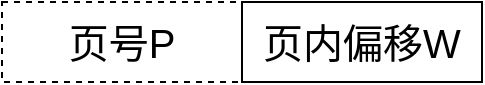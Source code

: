 <mxfile version="20.3.0" type="device" pages="10"><diagram id="0mXo8PZv0pIturYp53e3" name="分页存储管理的逻辑地址"><mxGraphModel dx="1422" dy="904" grid="1" gridSize="10" guides="1" tooltips="1" connect="1" arrows="1" fold="1" page="1" pageScale="1" pageWidth="827" pageHeight="1169" math="0" shadow="0"><root><mxCell id="0"/><mxCell id="1" parent="0"/><mxCell id="23Tal27oAb4ZbypsP-G6-2" value="&lt;font style=&quot;font-size: 20px;&quot;&gt;页号P&lt;/font&gt;" style="rounded=0;whiteSpace=wrap;html=1;fillColor=none;dashed=1;" parent="1" vertex="1"><mxGeometry x="240" y="120" width="120" height="40" as="geometry"/></mxCell><mxCell id="23Tal27oAb4ZbypsP-G6-3" value="&lt;span style=&quot;font-size: 20px;&quot;&gt;页内偏移W&lt;/span&gt;" style="rounded=0;whiteSpace=wrap;html=1;fillColor=none;" parent="1" vertex="1"><mxGeometry x="360" y="120" width="120" height="40" as="geometry"/></mxCell></root></mxGraphModel></diagram><diagram id="hMrDkpTUXn6cDVvBzc2o" name="两级页表逻辑地址"><mxGraphModel dx="1422" dy="904" grid="1" gridSize="10" guides="1" tooltips="1" connect="1" arrows="1" fold="1" page="1" pageScale="1" pageWidth="827" pageHeight="1169" math="0" shadow="0"><root><mxCell id="0"/><mxCell id="1" parent="0"/><mxCell id="_l1Y8KiT0hmeiXXG-oFQ-1" value="&lt;font style=&quot;font-size: 20px;&quot;&gt;页目录号&lt;/font&gt;" style="rounded=0;whiteSpace=wrap;html=1;fillColor=none;" parent="1" vertex="1"><mxGeometry x="120" y="120" width="120" height="40" as="geometry"/></mxCell><mxCell id="_l1Y8KiT0hmeiXXG-oFQ-2" value="&lt;font style=&quot;font-size: 20px;&quot;&gt;页表索引&lt;/font&gt;" style="rounded=0;whiteSpace=wrap;html=1;fillColor=none;" parent="1" vertex="1"><mxGeometry x="240" y="120" width="120" height="40" as="geometry"/></mxCell><mxCell id="_l1Y8KiT0hmeiXXG-oFQ-3" value="&lt;span style=&quot;font-size: 20px;&quot;&gt;页内偏移&lt;/span&gt;" style="rounded=0;whiteSpace=wrap;html=1;fillColor=none;" parent="1" vertex="1"><mxGeometry x="360" y="120" width="120" height="40" as="geometry"/></mxCell><mxCell id="KF7rDCwDfXFLej2JTDN4-1" value="（一级页号）" style="text;html=1;strokeColor=none;fillColor=none;align=center;verticalAlign=middle;whiteSpace=wrap;rounded=0;" parent="1" vertex="1"><mxGeometry x="120" y="160" width="120" height="30" as="geometry"/></mxCell><mxCell id="KF7rDCwDfXFLej2JTDN4-2" value="（二级页号）" style="text;html=1;strokeColor=none;fillColor=none;align=center;verticalAlign=middle;whiteSpace=wrap;rounded=0;" parent="1" vertex="1"><mxGeometry x="240" y="160" width="120" height="30" as="geometry"/></mxCell></root></mxGraphModel></diagram><diagram id="-d-pug-mMM4JS_qkCgYq" name="部分概念间的关系"><mxGraphModel dx="2249" dy="904" grid="1" gridSize="10" guides="1" tooltips="1" connect="1" arrows="1" fold="1" page="1" pageScale="1" pageWidth="827" pageHeight="1169" math="0" shadow="0"><root><mxCell id="0"/><mxCell id="1" parent="0"/><mxCell id="_38nw898PUWQNa1bHCp1-39" value="" style="swimlane;startSize=0;strokeColor=#000000;fontSize=19;fillColor=#FFD966;shadow=0;glass=0;dashed=1;dashPattern=1 1;" parent="1" vertex="1"><mxGeometry y="800" width="240" height="250" as="geometry"/></mxCell><mxCell id="_38nw898PUWQNa1bHCp1-40" value="&lt;font style=&quot;font-size: 20px;&quot;&gt;页目录项具体内容&lt;/font&gt;" style="text;html=1;strokeColor=none;fillColor=none;align=center;verticalAlign=middle;whiteSpace=wrap;rounded=0;fontSize=19;" parent="_38nw898PUWQNa1bHCp1-39" vertex="1"><mxGeometry x="20" y="20" width="30" height="210" as="geometry"/></mxCell><mxCell id="_38nw898PUWQNa1bHCp1-41" value="页目录号(隐含)" style="rounded=0;whiteSpace=wrap;html=1;fontSize=20;fillColor=#f5f5f5;fontColor=#333333;strokeColor=#666666;" parent="_38nw898PUWQNa1bHCp1-39" vertex="1"><mxGeometry x="60" y="20" width="160" height="40" as="geometry"/></mxCell><mxCell id="_38nw898PUWQNa1bHCp1-42" value="下一级页表存放的页框号&lt;span style=&quot;color: rgba(0, 0, 0, 0); font-family: monospace; font-size: 0px; text-align: start;&quot;&gt;%3CmxGraphModel%3E%3Croot%3E%3CmxCell%20id%3D%220%22%2F%3E%3CmxCell%20id%3D%221%22%20parent%3D%220%22%2F%3E%3CmxCell%20id%3D%222%22%20value%3D%22%E9%A1%B5%E7%9B%AE%E5%BD%95%E5%8F%B7(%E9%9A%90%E5%90%AB)%22%20style%3D%22rounded%3D0%3BwhiteSpace%3Dwrap%3Bhtml%3D1%3BstrokeColor%3D%23000000%3BfontSize%3D20%3BfillColor%3Dnone%3B%22%20vertex%3D%221%22%20parent%3D%221%22%3E%3CmxGeometry%20x%3D%22100%22%20y%3D%22780%22%20width%3D%22160%22%20height%3D%2240%22%20as%3D%22geometry%22%2F%3E%3C%2FmxCell%3E%3C%2Froot%3E%3C%2FmxGraphModel%3E&lt;/span&gt;" style="rounded=0;whiteSpace=wrap;html=1;fontSize=20;fillColor=#f5f5f5;fontColor=#333333;strokeColor=#666666;" parent="_38nw898PUWQNa1bHCp1-39" vertex="1"><mxGeometry x="60" y="70" width="160" height="60" as="geometry"/></mxCell><mxCell id="_38nw898PUWQNa1bHCp1-43" value="有效位" style="rounded=0;whiteSpace=wrap;html=1;fontSize=20;fillColor=#f5f5f5;fontColor=#333333;strokeColor=#666666;" parent="_38nw898PUWQNa1bHCp1-39" vertex="1"><mxGeometry x="60" y="140" width="160" height="40" as="geometry"/></mxCell><mxCell id="_38nw898PUWQNa1bHCp1-44" value="···" style="rounded=0;whiteSpace=wrap;html=1;fontSize=20;fillColor=#f5f5f5;fontColor=#333333;strokeColor=#666666;" parent="_38nw898PUWQNa1bHCp1-39" vertex="1"><mxGeometry x="60" y="190" width="160" height="40" as="geometry"/></mxCell><mxCell id="_38nw898PUWQNa1bHCp1-59" value="" style="swimlane;startSize=0;strokeColor=#000000;fontSize=19;fillColor=default;swimlaneFillColor=none;gradientColor=none;fillStyle=auto;dashed=1;dashPattern=1 1;" parent="1" vertex="1"><mxGeometry x="280" y="800" width="240" height="280" as="geometry"/></mxCell><mxCell id="_38nw898PUWQNa1bHCp1-61" value="页号(隐含)" style="rounded=0;whiteSpace=wrap;html=1;fontSize=20;fillColor=#f5f5f5;fontColor=#333333;strokeColor=#666666;" parent="_38nw898PUWQNa1bHCp1-59" vertex="1"><mxGeometry x="54" y="20" width="160" height="40" as="geometry"/></mxCell><mxCell id="_38nw898PUWQNa1bHCp1-62" value="页框号/实页号" style="rounded=0;whiteSpace=wrap;html=1;fontSize=20;fillColor=#f5f5f5;fontColor=#333333;strokeColor=#666666;" parent="_38nw898PUWQNa1bHCp1-59" vertex="1"><mxGeometry x="54" y="70" width="160" height="40" as="geometry"/></mxCell><mxCell id="_38nw898PUWQNa1bHCp1-63" value="有效位" style="rounded=0;whiteSpace=wrap;html=1;fontSize=20;fillColor=#f5f5f5;fontColor=#333333;strokeColor=#666666;" parent="_38nw898PUWQNa1bHCp1-59" vertex="1"><mxGeometry x="54" y="120" width="160" height="40" as="geometry"/></mxCell><mxCell id="_38nw898PUWQNa1bHCp1-64" value="···" style="rounded=0;whiteSpace=wrap;html=1;fontSize=20;fillColor=#f5f5f5;fontColor=#333333;strokeColor=#666666;" parent="_38nw898PUWQNa1bHCp1-59" vertex="1"><mxGeometry x="54" y="220" width="160" height="40" as="geometry"/></mxCell><mxCell id="_38nw898PUWQNa1bHCp1-65" value="修改位" style="rounded=0;whiteSpace=wrap;html=1;fontSize=20;fillColor=#f5f5f5;fontColor=#333333;strokeColor=#666666;" parent="_38nw898PUWQNa1bHCp1-59" vertex="1"><mxGeometry x="54" y="170" width="160" height="40" as="geometry"/></mxCell><mxCell id="_38nw898PUWQNa1bHCp1-60" value="&lt;font style=&quot;font-size: 20px;&quot;&gt;页表项具体内容&lt;/font&gt;" style="text;html=1;strokeColor=none;fillColor=none;align=center;verticalAlign=middle;whiteSpace=wrap;rounded=0;fontSize=19;" parent="_38nw898PUWQNa1bHCp1-59" vertex="1"><mxGeometry x="10" y="30" width="30" height="210" as="geometry"/></mxCell><mxCell id="kqdgBybE7IcbLYlMKBjh-11" value="" style="rounded=0;whiteSpace=wrap;html=1;fillColor=#dae8fc;strokeColor=#6c8ebf;" parent="1" vertex="1"><mxGeometry x="60" y="340" width="630" height="80" as="geometry"/></mxCell><mxCell id="_38nw898PUWQNa1bHCp1-19" value="" style="rounded=0;whiteSpace=wrap;html=1;fontSize=19;fillColor=#fff2cc;strokeColor=#d6b656;" parent="1" vertex="1"><mxGeometry x="80" y="320" width="160" height="260" as="geometry"/></mxCell><mxCell id="_38nw898PUWQNa1bHCp1-23" value="" style="rounded=0;whiteSpace=wrap;html=1;fontSize=19;fillColor=#fff2cc;strokeColor=#d6b656;" parent="1" vertex="1"><mxGeometry x="260" y="320" width="200" height="260" as="geometry"/></mxCell><mxCell id="_38nw898PUWQNa1bHCp1-21" value="" style="rounded=0;whiteSpace=wrap;html=1;strokeColor=#b85450;fontSize=19;fillColor=#f8cecc;" parent="1" vertex="1"><mxGeometry x="270" y="330" width="180" height="170" as="geometry"/></mxCell><mxCell id="_38nw898PUWQNa1bHCp1-86" value="" style="rounded=0;whiteSpace=wrap;html=1;strokeColor=#b85450;fontSize=19;fillColor=#f8cecc;" parent="1" vertex="1"><mxGeometry x="270" y="330" width="180" height="170" as="geometry"/></mxCell><mxCell id="_38nw898PUWQNa1bHCp1-79" value="" style="rounded=0;whiteSpace=wrap;html=1;strokeColor=#b85450;fontSize=19;fillColor=#f8cecc;" parent="1" vertex="1"><mxGeometry x="270" y="330" width="180" height="170" as="geometry"/></mxCell><mxCell id="_38nw898PUWQNa1bHCp1-73" style="edgeStyle=orthogonalEdgeStyle;rounded=0;orthogonalLoop=1;jettySize=auto;html=1;exitX=1;exitY=0.75;exitDx=0;exitDy=0;entryX=0;entryY=0.5;entryDx=0;entryDy=0;strokeColor=#000000;fontSize=20;startArrow=none;startFill=0;" parent="1" source="kqdgBybE7IcbLYlMKBjh-11" target="_38nw898PUWQNa1bHCp1-33" edge="1"><mxGeometry relative="1" as="geometry"/></mxCell><mxCell id="_38nw898PUWQNa1bHCp1-74" style="edgeStyle=orthogonalEdgeStyle;rounded=0;orthogonalLoop=1;jettySize=auto;html=1;exitX=1;exitY=0.25;exitDx=0;exitDy=0;entryX=0.5;entryY=1;entryDx=0;entryDy=0;strokeColor=#000000;fontSize=20;startArrow=none;startFill=0;" parent="1" source="kqdgBybE7IcbLYlMKBjh-11" target="kqdgBybE7IcbLYlMKBjh-2" edge="1"><mxGeometry relative="1" as="geometry"/></mxCell><mxCell id="_38nw898PUWQNa1bHCp1-71" style="edgeStyle=orthogonalEdgeStyle;rounded=0;orthogonalLoop=1;jettySize=auto;html=1;exitX=0;exitY=0.5;exitDx=0;exitDy=0;entryX=1;entryY=0.5;entryDx=0;entryDy=0;strokeColor=#000000;fontSize=20;startArrow=none;startFill=0;" parent="1" source="kqdgBybE7IcbLYlMKBjh-10" target="_38nw898PUWQNa1bHCp1-4" edge="1"><mxGeometry relative="1" as="geometry"/></mxCell><mxCell id="kqdgBybE7IcbLYlMKBjh-13" value="" style="rounded=0;whiteSpace=wrap;html=1;fillColor=#f8cecc;strokeColor=#b85450;" parent="1" vertex="1"><mxGeometry x="90" y="330" width="140" height="170" as="geometry"/></mxCell><mxCell id="kqdgBybE7IcbLYlMKBjh-10" value="" style="rounded=0;whiteSpace=wrap;html=1;fillColor=#e1d5e7;strokeColor=#9673a6;" parent="1" vertex="1"><mxGeometry x="70" y="350" width="400" height="60" as="geometry"/></mxCell><mxCell id="_pzOQohQMQqcjwmFlKUe-3" value="&lt;span style=&quot;font-size: 20px;&quot;&gt;系统的位数&lt;/span&gt;" style="rounded=0;whiteSpace=wrap;html=1;fillColor=none;strokeColor=#3333FF;" parent="1" vertex="1"><mxGeometry x="720" y="120" width="200" height="40" as="geometry"/></mxCell><mxCell id="kqdgBybE7IcbLYlMKBjh-4" value="" style="edgeStyle=orthogonalEdgeStyle;rounded=0;orthogonalLoop=1;jettySize=auto;html=1;strokeColor=#000000;" parent="1" source="kqdgBybE7IcbLYlMKBjh-1" target="kqdgBybE7IcbLYlMKBjh-2" edge="1"><mxGeometry relative="1" as="geometry"/></mxCell><mxCell id="kqdgBybE7IcbLYlMKBjh-1" value="&lt;span style=&quot;font-size: 20px;&quot;&gt;虚拟地址空间大小&lt;/span&gt;" style="rounded=0;whiteSpace=wrap;html=1;fillColor=none;strokeColor=#3333FF;" parent="1" vertex="1"><mxGeometry x="720" y="200" width="200" height="40" as="geometry"/></mxCell><mxCell id="kqdgBybE7IcbLYlMKBjh-5" style="edgeStyle=orthogonalEdgeStyle;rounded=0;orthogonalLoop=1;jettySize=auto;html=1;exitX=0.5;exitY=0;exitDx=0;exitDy=0;startArrow=classic;startFill=1;strokeColor=#000000;" parent="1" source="kqdgBybE7IcbLYlMKBjh-2" target="kqdgBybE7IcbLYlMKBjh-1" edge="1"><mxGeometry relative="1" as="geometry"/></mxCell><mxCell id="kqdgBybE7IcbLYlMKBjh-7" value="&lt;span style=&quot;font-size: 20px;&quot;&gt;页目录号&lt;/span&gt;" style="rounded=0;whiteSpace=wrap;html=1;fillColor=#f5f5f5;fontColor=#333333;strokeColor=#666666;" parent="1" vertex="1"><mxGeometry x="100" y="360" width="120" height="40" as="geometry"/></mxCell><mxCell id="kqdgBybE7IcbLYlMKBjh-2" value="&lt;span style=&quot;font-size: 20px;&quot;&gt;虚拟地址总位数&lt;/span&gt;" style="rounded=0;whiteSpace=wrap;html=1;fillColor=none;strokeColor=#000000;" parent="1" vertex="1"><mxGeometry x="720" y="280" width="200" height="40" as="geometry"/></mxCell><mxCell id="kqdgBybE7IcbLYlMKBjh-3" value="" style="endArrow=classic;startArrow=classic;html=1;rounded=0;entryX=0.5;entryY=1;entryDx=0;entryDy=0;exitX=0.5;exitY=0;exitDx=0;exitDy=0;strokeColor=#3333FF;" parent="1" source="kqdgBybE7IcbLYlMKBjh-1" target="_pzOQohQMQqcjwmFlKUe-3" edge="1"><mxGeometry width="50" height="50" relative="1" as="geometry"><mxPoint x="770" y="220" as="sourcePoint"/><mxPoint x="820" y="170" as="targetPoint"/></mxGeometry></mxCell><mxCell id="kqdgBybE7IcbLYlMKBjh-8" value="&lt;span style=&quot;font-size: 20px;&quot;&gt;页表项长度&lt;/span&gt;" style="rounded=0;whiteSpace=wrap;html=1;fillColor=#f5f5f5;fontColor=#333333;strokeColor=#666666;" parent="1" vertex="1"><mxGeometry x="280" y="430" width="160" height="60" as="geometry"/></mxCell><mxCell id="_38nw898PUWQNa1bHCp1-30" style="edgeStyle=orthogonalEdgeStyle;rounded=0;orthogonalLoop=1;jettySize=auto;html=1;exitX=0.5;exitY=0;exitDx=0;exitDy=0;strokeColor=#000000;fontSize=19;startArrow=none;startFill=0;" parent="1" source="kqdgBybE7IcbLYlMKBjh-9" target="_38nw898PUWQNa1bHCp1-29" edge="1"><mxGeometry relative="1" as="geometry"/></mxCell><mxCell id="_38nw898PUWQNa1bHCp1-70" style="edgeStyle=orthogonalEdgeStyle;rounded=0;orthogonalLoop=1;jettySize=auto;html=1;exitX=0.5;exitY=1;exitDx=0;exitDy=0;entryX=0;entryY=0.5;entryDx=0;entryDy=0;strokeColor=#000000;fontSize=20;startArrow=none;startFill=0;" parent="1" source="kqdgBybE7IcbLYlMKBjh-9" target="_38nw898PUWQNa1bHCp1-68" edge="1"><mxGeometry relative="1" as="geometry"/></mxCell><mxCell id="kqdgBybE7IcbLYlMKBjh-9" value="&lt;span style=&quot;font-size: 20px;&quot;&gt;页内偏移量/页内地址&lt;/span&gt;" style="rounded=0;whiteSpace=wrap;html=1;fillColor=#f5f5f5;fontColor=#333333;strokeColor=#666666;" parent="1" vertex="1"><mxGeometry x="480" y="350" width="200" height="60" as="geometry"/></mxCell><mxCell id="kqdgBybE7IcbLYlMKBjh-12" value="&lt;span style=&quot;font-size: 19px;&quot;&gt;页目录表的&lt;br&gt;起始物理地址&lt;br&gt;&lt;/span&gt;" style="rounded=0;whiteSpace=wrap;html=1;fillColor=#f5f5f5;fontColor=#333333;strokeColor=#666666;" parent="1" vertex="1"><mxGeometry x="90" y="510" width="140" height="60" as="geometry"/></mxCell><mxCell id="_38nw898PUWQNa1bHCp1-1" value="&lt;span style=&quot;font-size: 20px;&quot;&gt;页目录表&lt;br&gt;的大小&lt;br&gt;&lt;/span&gt;" style="rounded=0;whiteSpace=wrap;html=1;fillColor=#f8cecc;strokeColor=#b85450;" parent="1" vertex="1"><mxGeometry x="100" y="220" width="120" height="60" as="geometry"/></mxCell><mxCell id="_38nw898PUWQNa1bHCp1-2" value="" style="endArrow=classic;html=1;rounded=0;fontSize=20;entryX=0.5;entryY=1;entryDx=0;entryDy=0;exitX=0.5;exitY=0;exitDx=0;exitDy=0;strokeColor=#000000;" parent="1" source="kqdgBybE7IcbLYlMKBjh-13" target="_38nw898PUWQNa1bHCp1-1" edge="1"><mxGeometry width="50" height="50" relative="1" as="geometry"><mxPoint x="50" y="310" as="sourcePoint"/><mxPoint x="140" y="290" as="targetPoint"/></mxGeometry></mxCell><mxCell id="_38nw898PUWQNa1bHCp1-4" value="&lt;span style=&quot;font-size: 20px;&quot;&gt;逻辑页号&lt;/span&gt;" style="rounded=0;whiteSpace=wrap;html=1;fillColor=#e1d5e7;strokeColor=#9673a6;" parent="1" vertex="1"><mxGeometry x="-120" y="360" width="120" height="40" as="geometry"/></mxCell><mxCell id="_38nw898PUWQNa1bHCp1-13" value="" style="edgeStyle=orthogonalEdgeStyle;rounded=0;orthogonalLoop=1;jettySize=auto;html=1;strokeColor=#000000;" parent="1" source="_38nw898PUWQNa1bHCp1-17" edge="1"><mxGeometry relative="1" as="geometry"><mxPoint x="820" y="280" as="targetPoint"/></mxGeometry></mxCell><mxCell id="_38nw898PUWQNa1bHCp1-14" style="edgeStyle=orthogonalEdgeStyle;rounded=0;orthogonalLoop=1;jettySize=auto;html=1;exitX=0.5;exitY=0;exitDx=0;exitDy=0;startArrow=classic;startFill=1;strokeColor=#000000;" parent="1" target="_38nw898PUWQNa1bHCp1-17" edge="1"><mxGeometry relative="1" as="geometry"><mxPoint x="820" y="280" as="sourcePoint"/></mxGeometry></mxCell><mxCell id="_38nw898PUWQNa1bHCp1-15" value="" style="endArrow=classic;startArrow=classic;html=1;rounded=0;entryX=0.5;entryY=1;entryDx=0;entryDy=0;exitX=0.5;exitY=0;exitDx=0;exitDy=0;strokeColor=#000000;" parent="1" source="_38nw898PUWQNa1bHCp1-17" target="_38nw898PUWQNa1bHCp1-16" edge="1"><mxGeometry width="50" height="50" relative="1" as="geometry"><mxPoint x="770" y="220" as="sourcePoint"/><mxPoint x="820" y="170" as="targetPoint"/></mxGeometry></mxCell><mxCell id="_38nw898PUWQNa1bHCp1-16" value="&lt;span style=&quot;font-size: 20px;&quot;&gt;系统的位数&lt;/span&gt;" style="rounded=0;whiteSpace=wrap;html=1;fillColor=#dae8fc;strokeColor=#6c8ebf;" parent="1" vertex="1"><mxGeometry x="720" y="120" width="200" height="40" as="geometry"/></mxCell><mxCell id="_38nw898PUWQNa1bHCp1-17" value="&lt;span style=&quot;font-size: 20px;&quot;&gt;虚拟地址空间大小&lt;/span&gt;" style="rounded=0;whiteSpace=wrap;html=1;fillColor=none;strokeColor=#3333FF;" parent="1" vertex="1"><mxGeometry x="720" y="200" width="200" height="40" as="geometry"/></mxCell><mxCell id="_38nw898PUWQNa1bHCp1-18" value="&lt;span style=&quot;font-size: 20px;&quot;&gt;页目录项&lt;br&gt;的长度&lt;/span&gt;" style="rounded=0;whiteSpace=wrap;html=1;fillColor=#f5f5f5;fontColor=#333333;strokeColor=#666666;" parent="1" vertex="1"><mxGeometry x="100" y="430" width="120" height="60" as="geometry"/></mxCell><mxCell id="_38nw898PUWQNa1bHCp1-27" style="edgeStyle=orthogonalEdgeStyle;rounded=0;orthogonalLoop=1;jettySize=auto;html=1;exitX=0.5;exitY=1;exitDx=0;exitDy=0;entryX=0.5;entryY=0;entryDx=0;entryDy=0;strokeColor=#000000;fontSize=19;startArrow=none;startFill=0;" parent="1" source="_38nw898PUWQNa1bHCp1-19" target="_38nw898PUWQNa1bHCp1-25" edge="1"><mxGeometry relative="1" as="geometry"/></mxCell><mxCell id="_38nw898PUWQNa1bHCp1-20" value="&lt;span style=&quot;font-size: 20px;&quot;&gt;页号/页表索引&lt;/span&gt;" style="rounded=0;whiteSpace=wrap;html=1;fillColor=#f5f5f5;fontColor=#333333;strokeColor=#666666;" parent="1" vertex="1"><mxGeometry x="280" y="360" width="160" height="40" as="geometry"/></mxCell><mxCell id="_38nw898PUWQNa1bHCp1-37" style="edgeStyle=orthogonalEdgeStyle;rounded=0;orthogonalLoop=1;jettySize=auto;html=1;exitX=0.5;exitY=0;exitDx=0;exitDy=0;entryX=0.5;entryY=1;entryDx=0;entryDy=0;strokeColor=#000000;fontSize=19;startArrow=none;startFill=0;" parent="1" source="_38nw898PUWQNa1bHCp1-21" target="_38nw898PUWQNa1bHCp1-36" edge="1"><mxGeometry relative="1" as="geometry"/></mxCell><mxCell id="_38nw898PUWQNa1bHCp1-22" value="&lt;span style=&quot;font-size: 19px;&quot;&gt;页表的&lt;br&gt;起始物理地址&lt;br&gt;&lt;/span&gt;" style="rounded=0;whiteSpace=wrap;html=1;fillColor=#f5f5f5;fontColor=#333333;strokeColor=#666666;" parent="1" vertex="1"><mxGeometry x="270" y="510" width="180" height="60" as="geometry"/></mxCell><mxCell id="_38nw898PUWQNa1bHCp1-28" style="edgeStyle=orthogonalEdgeStyle;rounded=0;orthogonalLoop=1;jettySize=auto;html=1;exitX=0.5;exitY=1;exitDx=0;exitDy=0;strokeColor=#000000;fontSize=19;startArrow=none;startFill=0;" parent="1" source="_38nw898PUWQNa1bHCp1-23" target="_38nw898PUWQNa1bHCp1-26" edge="1"><mxGeometry relative="1" as="geometry"/></mxCell><mxCell id="_38nw898PUWQNa1bHCp1-48" style="edgeStyle=orthogonalEdgeStyle;rounded=0;orthogonalLoop=1;jettySize=auto;html=1;exitX=0.5;exitY=1;exitDx=0;exitDy=0;entryX=0.5;entryY=0;entryDx=0;entryDy=0;strokeColor=#000000;fontSize=20;startArrow=none;startFill=0;" parent="1" source="_38nw898PUWQNa1bHCp1-25" target="_38nw898PUWQNa1bHCp1-39" edge="1"><mxGeometry relative="1" as="geometry"/></mxCell><mxCell id="_38nw898PUWQNa1bHCp1-25" value="&lt;span style=&quot;font-size: 19px;&quot;&gt;页目录项的&lt;br&gt;物理地址&lt;br&gt;&lt;/span&gt;" style="rounded=0;whiteSpace=wrap;html=1;fillColor=#f5f5f5;fontColor=#333333;strokeColor=#666666;" parent="1" vertex="1"><mxGeometry x="80" y="640" width="160" height="60" as="geometry"/></mxCell><mxCell id="_38nw898PUWQNa1bHCp1-67" style="edgeStyle=orthogonalEdgeStyle;rounded=0;orthogonalLoop=1;jettySize=auto;html=1;exitX=0.5;exitY=1;exitDx=0;exitDy=0;entryX=0.5;entryY=0;entryDx=0;entryDy=0;strokeColor=#000000;fontSize=20;startArrow=none;startFill=0;" parent="1" source="_38nw898PUWQNa1bHCp1-26" target="_38nw898PUWQNa1bHCp1-59" edge="1"><mxGeometry relative="1" as="geometry"/></mxCell><mxCell id="_38nw898PUWQNa1bHCp1-26" value="&lt;span style=&quot;font-size: 19px;&quot;&gt;页表项的&lt;br&gt;物理地址&lt;br&gt;&lt;/span&gt;" style="rounded=0;whiteSpace=wrap;html=1;fillColor=#f5f5f5;fontColor=#333333;strokeColor=#666666;" parent="1" vertex="1"><mxGeometry x="310" y="640" width="100" height="60" as="geometry"/></mxCell><mxCell id="_38nw898PUWQNa1bHCp1-32" value="" style="edgeStyle=orthogonalEdgeStyle;rounded=0;orthogonalLoop=1;jettySize=auto;html=1;strokeColor=#000000;fontSize=19;startArrow=classic;startFill=1;" parent="1" source="_38nw898PUWQNa1bHCp1-29" target="_38nw898PUWQNa1bHCp1-31" edge="1"><mxGeometry relative="1" as="geometry"/></mxCell><mxCell id="_38nw898PUWQNa1bHCp1-29" value="&lt;span style=&quot;font-size: 20px;&quot;&gt;页面大小&lt;br&gt;&lt;/span&gt;" style="rounded=0;whiteSpace=wrap;html=1;fillColor=#f5f5f5;fontColor=#333333;strokeColor=#666666;" parent="1" vertex="1"><mxGeometry x="520" y="270" width="120" height="40" as="geometry"/></mxCell><mxCell id="_38nw898PUWQNa1bHCp1-31" value="&lt;span style=&quot;font-size: 20px;&quot;&gt;页框大小&lt;br&gt;&lt;/span&gt;" style="rounded=0;whiteSpace=wrap;html=1;fillColor=#f5f5f5;fontColor=#333333;strokeColor=#666666;" parent="1" vertex="1"><mxGeometry x="520" y="190" width="120" height="40" as="geometry"/></mxCell><mxCell id="_38nw898PUWQNa1bHCp1-33" value="&lt;span style=&quot;font-size: 20px;&quot;&gt;逻辑地址&lt;/span&gt;" style="rounded=0;whiteSpace=wrap;html=1;fillColor=none;strokeColor=#000000;" parent="1" vertex="1"><mxGeometry x="760" y="380" width="120" height="40" as="geometry"/></mxCell><mxCell id="_38nw898PUWQNa1bHCp1-36" value="&lt;span style=&quot;font-size: 20px;&quot;&gt;二级页表&lt;br&gt;的大小&lt;br&gt;&lt;/span&gt;" style="rounded=0;whiteSpace=wrap;html=1;fillColor=#f8cecc;strokeColor=#b85450;" parent="1" vertex="1"><mxGeometry x="300" y="220" width="120" height="60" as="geometry"/></mxCell><mxCell id="_38nw898PUWQNa1bHCp1-51" style="edgeStyle=orthogonalEdgeStyle;rounded=0;orthogonalLoop=1;jettySize=auto;html=1;exitX=1;exitY=0.5;exitDx=0;exitDy=0;entryX=0.25;entryY=1;entryDx=0;entryDy=0;strokeColor=#000000;fontSize=20;startArrow=none;startFill=0;" parent="1" source="_38nw898PUWQNa1bHCp1-42" target="_38nw898PUWQNa1bHCp1-22" edge="1"><mxGeometry relative="1" as="geometry"><Array as="points"><mxPoint x="260" y="900"/><mxPoint x="260" y="610"/><mxPoint x="315" y="610"/></Array></mxGeometry></mxCell><mxCell id="_38nw898PUWQNa1bHCp1-68" value="&lt;span style=&quot;font-size: 20px;&quot;&gt;物理地址&lt;/span&gt;" style="rounded=0;whiteSpace=wrap;html=1;fillColor=#dae8fc;strokeColor=#6c8ebf;" parent="1" vertex="1"><mxGeometry x="760" y="440" width="120" height="40" as="geometry"/></mxCell><mxCell id="_38nw898PUWQNa1bHCp1-69" style="edgeStyle=orthogonalEdgeStyle;rounded=0;orthogonalLoop=1;jettySize=auto;html=1;exitX=1;exitY=0.5;exitDx=0;exitDy=0;entryX=0;entryY=0.5;entryDx=0;entryDy=0;strokeColor=#000000;fontSize=20;startArrow=none;startFill=0;" parent="1" source="_38nw898PUWQNa1bHCp1-62" target="_38nw898PUWQNa1bHCp1-68" edge="1"><mxGeometry relative="1" as="geometry"><Array as="points"><mxPoint x="580" y="890"/><mxPoint x="580" y="460"/></Array></mxGeometry></mxCell><mxCell id="_38nw898PUWQNa1bHCp1-76" value="&lt;span style=&quot;font-size: 20px;&quot;&gt;逻辑地址&lt;/span&gt;" style="rounded=0;whiteSpace=wrap;html=1;fillColor=#dae8fc;strokeColor=#6c8ebf;" parent="1" vertex="1"><mxGeometry x="760" y="380" width="120" height="40" as="geometry"/></mxCell><mxCell id="_38nw898PUWQNa1bHCp1-77" value="&lt;span style=&quot;font-size: 20px;&quot;&gt;虚拟地址总位数&lt;/span&gt;" style="rounded=0;whiteSpace=wrap;html=1;fillColor=#dae8fc;strokeColor=#6c8ebf;" parent="1" vertex="1"><mxGeometry x="720" y="280" width="200" height="40" as="geometry"/></mxCell><mxCell id="_38nw898PUWQNa1bHCp1-78" value="&lt;span style=&quot;font-size: 20px;&quot;&gt;虚拟地址空间大小&lt;/span&gt;" style="rounded=0;whiteSpace=wrap;html=1;fillColor=#dae8fc;strokeColor=#6c8ebf;" parent="1" vertex="1"><mxGeometry x="720" y="200" width="200" height="40" as="geometry"/></mxCell><mxCell id="_38nw898PUWQNa1bHCp1-84" value="" style="endArrow=classic;html=1;rounded=0;fontSize=20;entryX=0.5;entryY=1;entryDx=0;entryDy=0;exitX=0.5;exitY=0;exitDx=0;exitDy=0;strokeColor=#000000;" parent="1" edge="1"><mxGeometry width="50" height="50" relative="1" as="geometry"><mxPoint x="160" y="330" as="sourcePoint"/><mxPoint x="160" y="280" as="targetPoint"/></mxGeometry></mxCell><mxCell id="_38nw898PUWQNa1bHCp1-85" style="edgeStyle=orthogonalEdgeStyle;rounded=0;orthogonalLoop=1;jettySize=auto;html=1;exitX=0.5;exitY=0;exitDx=0;exitDy=0;entryX=0.5;entryY=1;entryDx=0;entryDy=0;strokeColor=#000000;fontSize=19;startArrow=none;startFill=0;" parent="1" edge="1"><mxGeometry relative="1" as="geometry"><mxPoint x="360" y="330" as="sourcePoint"/><mxPoint x="360" y="280" as="targetPoint"/></mxGeometry></mxCell></root></mxGraphModel></diagram><diagram id="Vds6xr8x97LoKVIw8hQ2" name="请求分页系统中的页表项"><mxGraphModel dx="1422" dy="904" grid="1" gridSize="10" guides="1" tooltips="1" connect="1" arrows="1" fold="1" page="1" pageScale="1" pageWidth="827" pageHeight="1169" math="0" shadow="0"><root><mxCell id="0"/><mxCell id="1" parent="0"/><mxCell id="x1x5QzycXEnq9Q5uUu3i-1" value="&lt;font style=&quot;font-size: 20px;&quot;&gt;页号&lt;/font&gt;" style="rounded=0;whiteSpace=wrap;html=1;fillColor=none;dashed=1;" parent="1" vertex="1"><mxGeometry x="80" y="160" width="120" height="40" as="geometry"/></mxCell><mxCell id="x1x5QzycXEnq9Q5uUu3i-2" value="&lt;font style=&quot;font-size: 20px;&quot;&gt;物理块号&lt;/font&gt;&lt;span style=&quot;color: rgba(0, 0, 0, 0); font-family: monospace; font-size: 0px; text-align: start;&quot;&gt;%3CmxGraphModel%3E%3Croot%3E%3CmxCell%20id%3D%220%22%2F%3E%3CmxCell%20id%3D%221%22%20parent%3D%220%22%2F%3E%3CmxCell%20id%3D%222%22%20value%3D%22%26lt%3Bfont%20style%3D%26quot%3Bfont-size%3A%2020px%3B%26quot%3B%26gt%3B%E9%A1%B5%E5%8F%B7%26lt%3B%2Ffont%26gt%3B%22%20style%3D%22rounded%3D0%3BwhiteSpace%3Dwrap%3Bhtml%3D1%3BfillColor%3Dnone%3B%22%20vertex%3D%221%22%20parent%3D%221%22%3E%3CmxGeometry%20x%3D%2280%22%20y%3D%22160%22%20width%3D%22120%22%20height%3D%2240%22%20as%3D%22geometry%22%2F%3E%3C%2FmxCell%3E%3C%2Froot%3E%3C%2FmxGraphModel%3E&lt;/span&gt;" style="rounded=0;whiteSpace=wrap;html=1;fillColor=none;" parent="1" vertex="1"><mxGeometry x="200" y="160" width="120" height="40" as="geometry"/></mxCell><mxCell id="x1x5QzycXEnq9Q5uUu3i-3" value="&lt;font style=&quot;font-size: 20px;&quot;&gt;状态位P&lt;/font&gt;" style="rounded=0;whiteSpace=wrap;html=1;fillColor=none;" parent="1" vertex="1"><mxGeometry x="320" y="160" width="120" height="40" as="geometry"/></mxCell><mxCell id="x1x5QzycXEnq9Q5uUu3i-4" value="&lt;font style=&quot;font-size: 20px;&quot;&gt;访问字段A&lt;/font&gt;" style="rounded=0;whiteSpace=wrap;html=1;fillColor=none;" parent="1" vertex="1"><mxGeometry x="440" y="160" width="120" height="40" as="geometry"/></mxCell><mxCell id="x1x5QzycXEnq9Q5uUu3i-5" value="&lt;font style=&quot;font-size: 20px;&quot;&gt;修改位M&lt;/font&gt;" style="rounded=0;whiteSpace=wrap;html=1;fillColor=none;" parent="1" vertex="1"><mxGeometry x="560" y="160" width="120" height="40" as="geometry"/></mxCell><mxCell id="x1x5QzycXEnq9Q5uUu3i-6" value="&lt;font style=&quot;font-size: 20px;&quot;&gt;外存地址&lt;/font&gt;" style="rounded=0;whiteSpace=wrap;html=1;fillColor=none;" parent="1" vertex="1"><mxGeometry x="680" y="160" width="120" height="40" as="geometry"/></mxCell></root></mxGraphModel></diagram><diagram id="IUZ0Bh7vM3gOFHZxcS0s" name="请求分页中的地址变换过程"><mxGraphModel dx="2605" dy="2299" grid="1" gridSize="10" guides="1" tooltips="1" connect="1" arrows="1" fold="1" page="1" pageScale="1" pageWidth="827" pageHeight="1169" math="0" shadow="0"><root><mxCell id="0"/><mxCell id="1" parent="0"/><mxCell id="hqzmXVKMXcNHxk3api6I-25" style="edgeStyle=orthogonalEdgeStyle;rounded=0;orthogonalLoop=1;jettySize=auto;html=1;exitX=0.5;exitY=1;exitDx=0;exitDy=0;entryX=0.5;entryY=0;entryDx=0;entryDy=0;" parent="1" source="hqzmXVKMXcNHxk3api6I-26" target="hqzmXVKMXcNHxk3api6I-16" edge="1"><mxGeometry relative="1" as="geometry"><Array as="points"><mxPoint x="350" y="560"/><mxPoint x="420" y="560"/><mxPoint x="420" y="600"/><mxPoint x="540" y="600"/></Array></mxGeometry></mxCell><mxCell id="hqzmXVKMXcNHxk3api6I-27" style="edgeStyle=orthogonalEdgeStyle;rounded=0;orthogonalLoop=1;jettySize=auto;html=1;exitX=0.5;exitY=1;exitDx=0;exitDy=0;entryX=0.5;entryY=0;entryDx=0;entryDy=0;" parent="1" source="hqzmXVKMXcNHxk3api6I-28" target="hqzmXVKMXcNHxk3api6I-16" edge="1"><mxGeometry relative="1" as="geometry"><Array as="points"><mxPoint x="500" y="560"/><mxPoint x="420" y="560"/></Array></mxGeometry></mxCell><mxCell id="m-P1PLy0Vi7eorA2-P5o-2" value="根据物理地址访问" style="swimlane;startSize=0;fontSize=20;fillColor=none;verticalAlign=top;dashed=1;" parent="1" vertex="1"><mxGeometry x="-140" y="620" width="880" height="660" as="geometry"/></mxCell><mxCell id="hqzmXVKMXcNHxk3api6I-16" value="物理地址" style="whiteSpace=wrap;html=1;fontSize=20;fillColor=none;rounded=0;labelBackgroundColor=none;" parent="m-P1PLy0Vi7eorA2-P5o-2" vertex="1"><mxGeometry x="460" y="40" width="200" height="40" as="geometry"/></mxCell><mxCell id="hqzmXVKMXcNHxk3api6I-18" value="Cache命中？" style="rhombus;whiteSpace=wrap;html=1;fontSize=20;fillColor=none;rounded=0;labelBackgroundColor=none;" parent="m-P1PLy0Vi7eorA2-P5o-2" vertex="1"><mxGeometry x="340" y="320" width="200" height="80" as="geometry"/></mxCell><mxCell id="hqzmXVKMXcNHxk3api6I-20" value="从目标Cache块中&lt;br&gt;取出目标数据" style="whiteSpace=wrap;html=1;fontSize=20;fillColor=none;rounded=0;labelBackgroundColor=none;" parent="m-P1PLy0Vi7eorA2-P5o-2" vertex="1"><mxGeometry x="620" y="440" width="240" height="80" as="geometry"/></mxCell><mxCell id="hqzmXVKMXcNHxk3api6I-21" value="是" style="text;html=1;strokeColor=none;fillColor=none;align=center;verticalAlign=middle;whiteSpace=wrap;rounded=0;labelBackgroundColor=none;fontSize=20;" parent="m-P1PLy0Vi7eorA2-P5o-2" vertex="1"><mxGeometry x="540" y="330" width="60" height="30" as="geometry"/></mxCell><mxCell id="hqzmXVKMXcNHxk3api6I-23" value="否" style="text;html=1;strokeColor=none;fillColor=none;align=center;verticalAlign=middle;whiteSpace=wrap;rounded=0;labelBackgroundColor=none;fontSize=20;" parent="m-P1PLy0Vi7eorA2-P5o-2" vertex="1"><mxGeometry x="280" y="330" width="60" height="30" as="geometry"/></mxCell><mxCell id="hqzmXVKMXcNHxk3api6I-24" value="CPU" style="rounded=1;whiteSpace=wrap;html=1;labelBackgroundColor=none;fontSize=20;fillColor=none;" parent="m-P1PLy0Vi7eorA2-P5o-2" vertex="1"><mxGeometry x="400" y="600" width="120" height="40" as="geometry"/></mxCell><mxCell id="hqzmXVKMXcNHxk3api6I-19" style="edgeStyle=orthogonalEdgeStyle;rounded=0;orthogonalLoop=1;jettySize=auto;html=1;exitX=0.5;exitY=1;exitDx=0;exitDy=0;entryX=0.5;entryY=0;entryDx=0;entryDy=0;fontSize=20;labelBackgroundColor=none;" parent="m-P1PLy0Vi7eorA2-P5o-2" source="hqzmXVKMXcNHxk3api6I-20" target="hqzmXVKMXcNHxk3api6I-24" edge="1"><mxGeometry relative="1" as="geometry"><Array as="points"><mxPoint x="740" y="560"/><mxPoint x="460" y="560"/></Array></mxGeometry></mxCell><mxCell id="hqzmXVKMXcNHxk3api6I-39" value="Cache标记" style="whiteSpace=wrap;html=1;fontSize=20;fillColor=none;rounded=0;labelBackgroundColor=none;" parent="m-P1PLy0Vi7eorA2-P5o-2" vertex="1"><mxGeometry x="380" y="160" width="120" height="40" as="geometry"/></mxCell><mxCell id="hqzmXVKMXcNHxk3api6I-13" style="edgeStyle=orthogonalEdgeStyle;rounded=0;orthogonalLoop=1;jettySize=auto;html=1;exitX=0.5;exitY=1;exitDx=0;exitDy=0;" parent="m-P1PLy0Vi7eorA2-P5o-2" source="hqzmXVKMXcNHxk3api6I-16" target="hqzmXVKMXcNHxk3api6I-39" edge="1"><mxGeometry relative="1" as="geometry"/></mxCell><mxCell id="hqzmXVKMXcNHxk3api6I-41" value="字块内地址" style="whiteSpace=wrap;html=1;fontSize=20;fillColor=none;rounded=0;labelBackgroundColor=none;" parent="m-P1PLy0Vi7eorA2-P5o-2" vertex="1"><mxGeometry x="620" y="160" width="120" height="40" as="geometry"/></mxCell><mxCell id="hqzmXVKMXcNHxk3api6I-14" style="edgeStyle=orthogonalEdgeStyle;rounded=0;orthogonalLoop=1;jettySize=auto;html=1;exitX=0.5;exitY=1;exitDx=0;exitDy=0;entryX=0.5;entryY=0;entryDx=0;entryDy=0;" parent="m-P1PLy0Vi7eorA2-P5o-2" source="hqzmXVKMXcNHxk3api6I-16" target="hqzmXVKMXcNHxk3api6I-41" edge="1"><mxGeometry relative="1" as="geometry"/></mxCell><mxCell id="hqzmXVKMXcNHxk3api6I-42" style="edgeStyle=orthogonalEdgeStyle;rounded=0;orthogonalLoop=1;jettySize=auto;html=1;exitX=0.5;exitY=1;exitDx=0;exitDy=0;entryX=0.5;entryY=0;entryDx=0;entryDy=0;" parent="m-P1PLy0Vi7eorA2-P5o-2" source="hqzmXVKMXcNHxk3api6I-43" target="hqzmXVKMXcNHxk3api6I-18" edge="1"><mxGeometry relative="1" as="geometry"/></mxCell><mxCell id="hqzmXVKMXcNHxk3api6I-43" value="与Cache标记进行比较" style="whiteSpace=wrap;html=1;fontSize=20;fillColor=none;rounded=0;labelBackgroundColor=none;" parent="m-P1PLy0Vi7eorA2-P5o-2" vertex="1"><mxGeometry x="340" y="240" width="200" height="40" as="geometry"/></mxCell><mxCell id="hqzmXVKMXcNHxk3api6I-38" value="" style="edgeStyle=orthogonalEdgeStyle;rounded=0;orthogonalLoop=1;jettySize=auto;html=1;" parent="m-P1PLy0Vi7eorA2-P5o-2" source="hqzmXVKMXcNHxk3api6I-39" target="hqzmXVKMXcNHxk3api6I-43" edge="1"><mxGeometry relative="1" as="geometry"/></mxCell><mxCell id="hqzmXVKMXcNHxk3api6I-44" value="" style="group" parent="m-P1PLy0Vi7eorA2-P5o-2" vertex="1" connectable="0"><mxGeometry x="20" y="440" width="240" height="90" as="geometry"/></mxCell><mxCell id="hqzmXVKMXcNHxk3api6I-45" value="将数据调入Cache" style="whiteSpace=wrap;html=1;fontSize=20;fillColor=none;rounded=0;labelBackgroundColor=none;" parent="hqzmXVKMXcNHxk3api6I-44" vertex="1"><mxGeometry y="40" width="240" height="40" as="geometry"/></mxCell><mxCell id="hqzmXVKMXcNHxk3api6I-46" value="从主存中得到目标数据" style="whiteSpace=wrap;html=1;fontSize=20;fillColor=none;rounded=0;labelBackgroundColor=none;" parent="hqzmXVKMXcNHxk3api6I-44" vertex="1"><mxGeometry width="240" height="40" as="geometry"/></mxCell><mxCell id="hqzmXVKMXcNHxk3api6I-50" style="edgeStyle=orthogonalEdgeStyle;rounded=0;orthogonalLoop=1;jettySize=auto;html=1;exitX=0.5;exitY=1;exitDx=0;exitDy=0;" parent="m-P1PLy0Vi7eorA2-P5o-2" source="hqzmXVKMXcNHxk3api6I-51" target="hqzmXVKMXcNHxk3api6I-46" edge="1"><mxGeometry relative="1" as="geometry"/></mxCell><mxCell id="hqzmXVKMXcNHxk3api6I-51" value="根据物理地址访问主存" style="whiteSpace=wrap;html=1;fontSize=20;fillColor=none;rounded=0;labelBackgroundColor=none;" parent="m-P1PLy0Vi7eorA2-P5o-2" vertex="1"><mxGeometry x="20" y="340" width="240" height="40" as="geometry"/></mxCell><mxCell id="hqzmXVKMXcNHxk3api6I-15" style="edgeStyle=orthogonalEdgeStyle;rounded=0;orthogonalLoop=1;jettySize=auto;html=1;exitX=0;exitY=0.5;exitDx=0;exitDy=0;dashed=1;" parent="m-P1PLy0Vi7eorA2-P5o-2" source="hqzmXVKMXcNHxk3api6I-16" target="hqzmXVKMXcNHxk3api6I-51" edge="1"><mxGeometry relative="1" as="geometry"/></mxCell><mxCell id="hqzmXVKMXcNHxk3api6I-22" style="edgeStyle=orthogonalEdgeStyle;rounded=0;orthogonalLoop=1;jettySize=auto;html=1;exitX=1;exitY=1;exitDx=0;exitDy=0;entryX=1;entryY=0.5;entryDx=0;entryDy=0;" parent="m-P1PLy0Vi7eorA2-P5o-2" source="hqzmXVKMXcNHxk3api6I-23" target="hqzmXVKMXcNHxk3api6I-51" edge="1"><mxGeometry relative="1" as="geometry"><Array as="points"><mxPoint x="260" y="360"/></Array></mxGeometry></mxCell><mxCell id="hqzmXVKMXcNHxk3api6I-52" style="edgeStyle=orthogonalEdgeStyle;rounded=0;orthogonalLoop=1;jettySize=auto;html=1;exitX=0.5;exitY=1;exitDx=0;exitDy=0;" parent="m-P1PLy0Vi7eorA2-P5o-2" source="hqzmXVKMXcNHxk3api6I-45" target="hqzmXVKMXcNHxk3api6I-24" edge="1"><mxGeometry relative="1" as="geometry"/></mxCell><mxCell id="hqzmXVKMXcNHxk3api6I-55" style="edgeStyle=elbowEdgeStyle;rounded=0;orthogonalLoop=1;jettySize=auto;html=1;exitX=0.5;exitY=1;exitDx=0;exitDy=0;entryX=0.5;entryY=0;entryDx=0;entryDy=0;" parent="m-P1PLy0Vi7eorA2-P5o-2" source="hqzmXVKMXcNHxk3api6I-56" target="hqzmXVKMXcNHxk3api6I-20" edge="1"><mxGeometry relative="1" as="geometry"/></mxCell><mxCell id="hqzmXVKMXcNHxk3api6I-56" value="根据字块内地址访问Cache" style="whiteSpace=wrap;html=1;fontSize=20;fillColor=none;rounded=0;labelBackgroundColor=none;" parent="m-P1PLy0Vi7eorA2-P5o-2" vertex="1"><mxGeometry x="620" y="340" width="240" height="40" as="geometry"/></mxCell><mxCell id="hqzmXVKMXcNHxk3api6I-17" style="edgeStyle=none;rounded=0;orthogonalLoop=1;jettySize=auto;html=1;exitX=1;exitY=0.5;exitDx=0;exitDy=0;" parent="m-P1PLy0Vi7eorA2-P5o-2" source="hqzmXVKMXcNHxk3api6I-18" target="hqzmXVKMXcNHxk3api6I-56" edge="1"><mxGeometry relative="1" as="geometry"/></mxCell><mxCell id="hqzmXVKMXcNHxk3api6I-61" value="&lt;ol&gt;&lt;li&gt;比较Cache标记&lt;/li&gt;&lt;li&gt;Cache标记完全一致，且有效位为1，才算Cache命中&lt;/li&gt;&lt;/ol&gt;" style="text;strokeColor=none;fillColor=none;html=1;whiteSpace=wrap;verticalAlign=middle;overflow=hidden;fontSize=16;" parent="m-P1PLy0Vi7eorA2-P5o-2" vertex="1"><mxGeometry x="310" y="400" width="270" height="80" as="geometry"/></mxCell><mxCell id="hqzmXVKMXcNHxk3api6I-40" style="edgeStyle=orthogonalEdgeStyle;rounded=0;orthogonalLoop=1;jettySize=auto;html=1;exitX=0.5;exitY=1;exitDx=0;exitDy=0;entryX=0.5;entryY=0;entryDx=0;entryDy=0;dashed=1;elbow=vertical;" parent="m-P1PLy0Vi7eorA2-P5o-2" source="hqzmXVKMXcNHxk3api6I-41" target="hqzmXVKMXcNHxk3api6I-56" edge="1"><mxGeometry relative="1" as="geometry"><Array as="points"><mxPoint x="680" y="240"/><mxPoint x="740" y="240"/></Array></mxGeometry></mxCell><mxCell id="m-P1PLy0Vi7eorA2-P5o-5" value="虚拟地址转物理地址" style="swimlane;startSize=0;dashed=1;fontSize=20;fillColor=none;verticalAlign=top;" parent="1" vertex="1"><mxGeometry x="-660" y="-300" width="1480" height="900" as="geometry"/></mxCell><mxCell id="hqzmXVKMXcNHxk3api6I-2" value="根据页号查TLB" style="rounded=0;whiteSpace=wrap;html=1;labelBackgroundColor=none;fontSize=20;fillColor=none;" parent="m-P1PLy0Vi7eorA2-P5o-5" vertex="1"><mxGeometry x="1039" y="340" width="200" height="40" as="geometry"/></mxCell><mxCell id="hqzmXVKMXcNHxk3api6I-5" value="TLB命中？" style="rhombus;whiteSpace=wrap;html=1;fontSize=20;fillColor=none;rounded=0;labelBackgroundColor=none;" parent="m-P1PLy0Vi7eorA2-P5o-5" vertex="1"><mxGeometry x="1035" y="420" width="209" height="80" as="geometry"/></mxCell><mxCell id="hqzmXVKMXcNHxk3api6I-1" value="" style="edgeStyle=orthogonalEdgeStyle;rounded=0;orthogonalLoop=1;jettySize=auto;html=1;fontSize=20;labelBackgroundColor=none;" parent="m-P1PLy0Vi7eorA2-P5o-5" source="hqzmXVKMXcNHxk3api6I-2" target="hqzmXVKMXcNHxk3api6I-5" edge="1"><mxGeometry relative="1" as="geometry"/></mxCell><mxCell id="hqzmXVKMXcNHxk3api6I-7" value="根据TLB页表项&lt;br&gt;得到页框号" style="whiteSpace=wrap;html=1;fontSize=20;fillColor=none;rounded=0;labelBackgroundColor=none;" parent="m-P1PLy0Vi7eorA2-P5o-5" vertex="1"><mxGeometry x="1059" y="560" width="160" height="80" as="geometry"/></mxCell><mxCell id="hqzmXVKMXcNHxk3api6I-3" value="" style="edgeStyle=orthogonalEdgeStyle;rounded=0;orthogonalLoop=1;jettySize=auto;html=1;fontSize=20;labelBackgroundColor=none;" parent="m-P1PLy0Vi7eorA2-P5o-5" source="hqzmXVKMXcNHxk3api6I-5" target="hqzmXVKMXcNHxk3api6I-7" edge="1"><mxGeometry relative="1" as="geometry"/></mxCell><mxCell id="hqzmXVKMXcNHxk3api6I-78" value="是" style="edgeLabel;html=1;align=center;verticalAlign=middle;resizable=0;points=[];fontSize=20;" parent="hqzmXVKMXcNHxk3api6I-3" vertex="1" connectable="0"><mxGeometry x="-0.416" y="-3" relative="1" as="geometry"><mxPoint x="3" y="16" as="offset"/></mxGeometry></mxCell><mxCell id="hqzmXVKMXcNHxk3api6I-10" value="根据页号访问页表" style="whiteSpace=wrap;html=1;fontSize=20;fillColor=none;rounded=0;labelBackgroundColor=none;" parent="m-P1PLy0Vi7eorA2-P5o-5" vertex="1"><mxGeometry x="699" y="480" width="200" height="40" as="geometry"/></mxCell><mxCell id="hqzmXVKMXcNHxk3api6I-26" value="物理页框号" style="whiteSpace=wrap;html=1;fontSize=20;fillColor=none;rounded=0;labelBackgroundColor=none;" parent="m-P1PLy0Vi7eorA2-P5o-5" vertex="1"><mxGeometry x="939" y="780" width="120" height="40" as="geometry"/></mxCell><mxCell id="hqzmXVKMXcNHxk3api6I-28" value="页内偏移量" style="whiteSpace=wrap;html=1;fontSize=20;fillColor=none;rounded=0;labelBackgroundColor=none;" parent="m-P1PLy0Vi7eorA2-P5o-5" vertex="1"><mxGeometry x="1099" y="780" width="120" height="40" as="geometry"/></mxCell><mxCell id="hqzmXVKMXcNHxk3api6I-31" value="虚拟地址" style="whiteSpace=wrap;html=1;fontSize=20;fillColor=none;rounded=0;labelBackgroundColor=none;" parent="m-P1PLy0Vi7eorA2-P5o-5" vertex="1"><mxGeometry x="1149" y="40" width="200" height="40" as="geometry"/></mxCell><mxCell id="hqzmXVKMXcNHxk3api6I-33" value="虚拟页号" style="whiteSpace=wrap;html=1;fontSize=20;fillColor=none;rounded=0;labelBackgroundColor=none;" parent="m-P1PLy0Vi7eorA2-P5o-5" vertex="1"><mxGeometry x="1079" y="120" width="120" height="40" as="geometry"/></mxCell><mxCell id="hqzmXVKMXcNHxk3api6I-29" style="edgeStyle=orthogonalEdgeStyle;rounded=0;orthogonalLoop=1;jettySize=auto;html=1;exitX=0.5;exitY=1;exitDx=0;exitDy=0;entryX=0.5;entryY=0;entryDx=0;entryDy=0;" parent="m-P1PLy0Vi7eorA2-P5o-5" source="hqzmXVKMXcNHxk3api6I-31" target="hqzmXVKMXcNHxk3api6I-33" edge="1"><mxGeometry relative="1" as="geometry"/></mxCell><mxCell id="hqzmXVKMXcNHxk3api6I-34" style="edgeStyle=orthogonalEdgeStyle;rounded=0;orthogonalLoop=1;jettySize=auto;html=1;exitX=1;exitY=0.5;exitDx=0;exitDy=0;entryX=1;entryY=0.5;entryDx=0;entryDy=0;" parent="m-P1PLy0Vi7eorA2-P5o-5" source="hqzmXVKMXcNHxk3api6I-36" target="hqzmXVKMXcNHxk3api6I-28" edge="1"><mxGeometry relative="1" as="geometry"/></mxCell><mxCell id="hqzmXVKMXcNHxk3api6I-36" value="页内偏移量" style="whiteSpace=wrap;html=1;fontSize=20;fillColor=none;rounded=0;labelBackgroundColor=none;" parent="m-P1PLy0Vi7eorA2-P5o-5" vertex="1"><mxGeometry x="1289" y="120" width="140" height="40" as="geometry"/></mxCell><mxCell id="hqzmXVKMXcNHxk3api6I-30" style="edgeStyle=orthogonalEdgeStyle;rounded=0;orthogonalLoop=1;jettySize=auto;html=1;exitX=0.5;exitY=1;exitDx=0;exitDy=0;entryX=0.5;entryY=0;entryDx=0;entryDy=0;" parent="m-P1PLy0Vi7eorA2-P5o-5" source="hqzmXVKMXcNHxk3api6I-31" target="hqzmXVKMXcNHxk3api6I-36" edge="1"><mxGeometry relative="1" as="geometry"/></mxCell><mxCell id="hqzmXVKMXcNHxk3api6I-53" style="edgeStyle=orthogonalEdgeStyle;rounded=0;orthogonalLoop=1;jettySize=auto;html=1;exitX=1;exitY=0.5;exitDx=0;exitDy=0;entryX=0;entryY=0.5;entryDx=0;entryDy=0;" parent="m-P1PLy0Vi7eorA2-P5o-5" source="hqzmXVKMXcNHxk3api6I-54" target="hqzmXVKMXcNHxk3api6I-31" edge="1"><mxGeometry relative="1" as="geometry"/></mxCell><mxCell id="hqzmXVKMXcNHxk3api6I-54" value="CPU" style="rounded=1;whiteSpace=wrap;html=1;labelBackgroundColor=none;fontSize=20;fillColor=none;" parent="m-P1PLy0Vi7eorA2-P5o-5" vertex="1"><mxGeometry x="889" y="40" width="120" height="40" as="geometry"/></mxCell><mxCell id="hqzmXVKMXcNHxk3api6I-73" style="edgeStyle=orthogonalEdgeStyle;rounded=0;orthogonalLoop=1;jettySize=auto;html=1;exitX=0.5;exitY=1;exitDx=0;exitDy=0;entryX=0.5;entryY=0;entryDx=0;entryDy=0;fontSize=20;" parent="m-P1PLy0Vi7eorA2-P5o-5" source="hqzmXVKMXcNHxk3api6I-68" target="hqzmXVKMXcNHxk3api6I-2" edge="1"><mxGeometry relative="1" as="geometry"/></mxCell><mxCell id="hqzmXVKMXcNHxk3api6I-132" value="否" style="edgeLabel;html=1;align=center;verticalAlign=middle;resizable=0;points=[];fontSize=20;" parent="hqzmXVKMXcNHxk3api6I-73" vertex="1" connectable="0"><mxGeometry x="-0.666" y="-1" relative="1" as="geometry"><mxPoint x="1" y="10" as="offset"/></mxGeometry></mxCell><mxCell id="hqzmXVKMXcNHxk3api6I-68" value="&lt;font style=&quot;font-size: 20px;&quot;&gt;页号&amp;gt;页表长度？&lt;/font&gt;" style="rhombus;whiteSpace=wrap;html=1;fillColor=none;" parent="m-P1PLy0Vi7eorA2-P5o-5" vertex="1"><mxGeometry x="1039" y="200" width="200" height="80" as="geometry"/></mxCell><mxCell id="hqzmXVKMXcNHxk3api6I-69" style="edgeStyle=orthogonalEdgeStyle;rounded=0;orthogonalLoop=1;jettySize=auto;html=1;exitX=0.5;exitY=1;exitDx=0;exitDy=0;entryX=0.5;entryY=0;entryDx=0;entryDy=0;fontSize=20;" parent="m-P1PLy0Vi7eorA2-P5o-5" source="hqzmXVKMXcNHxk3api6I-33" target="hqzmXVKMXcNHxk3api6I-68" edge="1"><mxGeometry relative="1" as="geometry"/></mxCell><mxCell id="hqzmXVKMXcNHxk3api6I-71" value="越界中断" style="rounded=1;whiteSpace=wrap;html=1;fontSize=20;fillColor=none;" parent="m-P1PLy0Vi7eorA2-P5o-5" vertex="1"><mxGeometry x="819" y="220" width="120" height="40" as="geometry"/></mxCell><mxCell id="hqzmXVKMXcNHxk3api6I-130" style="edgeStyle=orthogonalEdgeStyle;rounded=0;orthogonalLoop=1;jettySize=auto;html=1;exitX=0;exitY=0.5;exitDx=0;exitDy=0;entryX=1;entryY=0.5;entryDx=0;entryDy=0;fontSize=20;" parent="m-P1PLy0Vi7eorA2-P5o-5" source="hqzmXVKMXcNHxk3api6I-68" target="hqzmXVKMXcNHxk3api6I-71" edge="1"><mxGeometry relative="1" as="geometry"/></mxCell><mxCell id="hqzmXVKMXcNHxk3api6I-131" value="是" style="edgeLabel;html=1;align=center;verticalAlign=middle;resizable=0;points=[];fontSize=20;" parent="hqzmXVKMXcNHxk3api6I-130" vertex="1" connectable="0"><mxGeometry x="-0.265" y="-1" relative="1" as="geometry"><mxPoint as="offset"/></mxGeometry></mxCell><mxCell id="hqzmXVKMXcNHxk3api6I-76" style="edgeStyle=orthogonalEdgeStyle;rounded=0;orthogonalLoop=1;jettySize=auto;html=1;exitX=0.5;exitY=1;exitDx=0;exitDy=0;fontSize=20;" parent="m-P1PLy0Vi7eorA2-P5o-5" source="hqzmXVKMXcNHxk3api6I-74" target="hqzmXVKMXcNHxk3api6I-26" edge="1"><mxGeometry relative="1" as="geometry"/></mxCell><mxCell id="hqzmXVKMXcNHxk3api6I-74" value="修改访问位和修改位" style="rounded=0;whiteSpace=wrap;html=1;fontSize=20;fillColor=none;" parent="m-P1PLy0Vi7eorA2-P5o-5" vertex="1"><mxGeometry x="899" y="700" width="200" height="40" as="geometry"/></mxCell><mxCell id="hqzmXVKMXcNHxk3api6I-77" style="edgeStyle=orthogonalEdgeStyle;rounded=0;orthogonalLoop=1;jettySize=auto;html=1;exitX=0.5;exitY=1;exitDx=0;exitDy=0;entryX=1;entryY=0.5;entryDx=0;entryDy=0;fontSize=20;" parent="m-P1PLy0Vi7eorA2-P5o-5" source="hqzmXVKMXcNHxk3api6I-7" target="hqzmXVKMXcNHxk3api6I-74" edge="1"><mxGeometry relative="1" as="geometry"/></mxCell><mxCell id="hqzmXVKMXcNHxk3api6I-91" style="edgeStyle=orthogonalEdgeStyle;rounded=0;orthogonalLoop=1;jettySize=auto;html=1;exitX=1;exitY=0.5;exitDx=0;exitDy=0;entryX=0;entryY=0.5;entryDx=0;entryDy=0;fontSize=20;" parent="m-P1PLy0Vi7eorA2-P5o-5" source="hqzmXVKMXcNHxk3api6I-79" target="hqzmXVKMXcNHxk3api6I-74" edge="1"><mxGeometry relative="1" as="geometry"/></mxCell><mxCell id="hqzmXVKMXcNHxk3api6I-79" value="修改TLB" style="rounded=0;whiteSpace=wrap;html=1;fontSize=20;fillColor=none;" parent="m-P1PLy0Vi7eorA2-P5o-5" vertex="1"><mxGeometry x="739" y="700" width="120" height="40" as="geometry"/></mxCell><mxCell id="hqzmXVKMXcNHxk3api6I-87" style="edgeStyle=orthogonalEdgeStyle;rounded=0;orthogonalLoop=1;jettySize=auto;html=1;exitX=0.5;exitY=1;exitDx=0;exitDy=0;entryX=0.5;entryY=0;entryDx=0;entryDy=0;fontSize=20;" parent="m-P1PLy0Vi7eorA2-P5o-5" source="hqzmXVKMXcNHxk3api6I-84" target="hqzmXVKMXcNHxk3api6I-79" edge="1"><mxGeometry relative="1" as="geometry"/></mxCell><mxCell id="hqzmXVKMXcNHxk3api6I-88" value="是" style="edgeLabel;html=1;align=center;verticalAlign=middle;resizable=0;points=[];fontSize=20;" parent="hqzmXVKMXcNHxk3api6I-87" vertex="1" connectable="0"><mxGeometry x="-0.646" relative="1" as="geometry"><mxPoint y="20" as="offset"/></mxGeometry></mxCell><mxCell id="hqzmXVKMXcNHxk3api6I-84" value="页在内存？" style="rhombus;whiteSpace=wrap;html=1;fontSize=20;fillColor=none;rounded=0;labelBackgroundColor=none;" parent="m-P1PLy0Vi7eorA2-P5o-5" vertex="1"><mxGeometry x="719" y="560" width="160" height="80" as="geometry"/></mxCell><mxCell id="hqzmXVKMXcNHxk3api6I-85" value="" style="edgeStyle=orthogonalEdgeStyle;rounded=0;orthogonalLoop=1;jettySize=auto;html=1;fontSize=20;" parent="m-P1PLy0Vi7eorA2-P5o-5" source="hqzmXVKMXcNHxk3api6I-10" target="hqzmXVKMXcNHxk3api6I-84" edge="1"><mxGeometry relative="1" as="geometry"/></mxCell><mxCell id="hqzmXVKMXcNHxk3api6I-120" value="缺页中断处理" style="swimlane;startSize=0;fontSize=20;fillColor=none;dashed=1;verticalAlign=top;" parent="m-P1PLy0Vi7eorA2-P5o-5" vertex="1"><mxGeometry x="19" y="60" width="600" height="820" as="geometry"/></mxCell><mxCell id="hqzmXVKMXcNHxk3api6I-92" value="保留CPU现场" style="rounded=0;whiteSpace=wrap;html=1;fontSize=20;fillColor=none;" parent="hqzmXVKMXcNHxk3api6I-120" vertex="1"><mxGeometry x="380" y="20" width="200" height="40" as="geometry"/></mxCell><mxCell id="hqzmXVKMXcNHxk3api6I-93" value="从外存中找到缺页" style="rounded=0;whiteSpace=wrap;html=1;fontSize=20;fillColor=none;" parent="hqzmXVKMXcNHxk3api6I-120" vertex="1"><mxGeometry x="380" y="100" width="200" height="40" as="geometry"/></mxCell><mxCell id="hqzmXVKMXcNHxk3api6I-94" value="" style="edgeStyle=orthogonalEdgeStyle;rounded=0;orthogonalLoop=1;jettySize=auto;html=1;fontSize=20;" parent="hqzmXVKMXcNHxk3api6I-120" source="hqzmXVKMXcNHxk3api6I-92" target="hqzmXVKMXcNHxk3api6I-93" edge="1"><mxGeometry relative="1" as="geometry"/></mxCell><mxCell id="hqzmXVKMXcNHxk3api6I-95" value="内存满否？" style="rhombus;whiteSpace=wrap;html=1;fontSize=20;fillColor=none;rounded=0;labelBackgroundColor=none;" parent="hqzmXVKMXcNHxk3api6I-120" vertex="1"><mxGeometry x="380" y="180" width="200" height="80" as="geometry"/></mxCell><mxCell id="hqzmXVKMXcNHxk3api6I-96" style="edgeStyle=orthogonalEdgeStyle;rounded=0;orthogonalLoop=1;jettySize=auto;html=1;exitX=0.5;exitY=1;exitDx=0;exitDy=0;entryX=0.5;entryY=0;entryDx=0;entryDy=0;fontSize=20;" parent="hqzmXVKMXcNHxk3api6I-120" source="hqzmXVKMXcNHxk3api6I-93" target="hqzmXVKMXcNHxk3api6I-95" edge="1"><mxGeometry relative="1" as="geometry"/></mxCell><mxCell id="hqzmXVKMXcNHxk3api6I-97" value="选择一页换出" style="rounded=0;whiteSpace=wrap;html=1;fontSize=20;fillColor=none;" parent="hqzmXVKMXcNHxk3api6I-120" vertex="1"><mxGeometry x="200" y="260" width="160" height="40" as="geometry"/></mxCell><mxCell id="hqzmXVKMXcNHxk3api6I-108" style="edgeStyle=orthogonalEdgeStyle;rounded=0;orthogonalLoop=1;jettySize=auto;html=1;exitX=0;exitY=0.5;exitDx=0;exitDy=0;entryX=0.5;entryY=0;entryDx=0;entryDy=0;fontSize=20;" parent="hqzmXVKMXcNHxk3api6I-120" source="hqzmXVKMXcNHxk3api6I-95" target="hqzmXVKMXcNHxk3api6I-97" edge="1"><mxGeometry relative="1" as="geometry"/></mxCell><mxCell id="hqzmXVKMXcNHxk3api6I-126" value="是" style="edgeLabel;html=1;align=center;verticalAlign=middle;resizable=0;points=[];fontSize=20;" parent="hqzmXVKMXcNHxk3api6I-108" vertex="1" connectable="0"><mxGeometry x="-0.374" y="-4" relative="1" as="geometry"><mxPoint as="offset"/></mxGeometry></mxCell><mxCell id="hqzmXVKMXcNHxk3api6I-99" value="该页被修改否？" style="rhombus;whiteSpace=wrap;html=1;fontSize=20;fillColor=none;rounded=0;labelBackgroundColor=none;" parent="hqzmXVKMXcNHxk3api6I-120" vertex="1"><mxGeometry x="180" y="340" width="200" height="80" as="geometry"/></mxCell><mxCell id="hqzmXVKMXcNHxk3api6I-100" style="edgeStyle=orthogonalEdgeStyle;rounded=0;orthogonalLoop=1;jettySize=auto;html=1;exitX=0.5;exitY=1;exitDx=0;exitDy=0;entryX=0.5;entryY=0;entryDx=0;entryDy=0;fontSize=20;" parent="hqzmXVKMXcNHxk3api6I-120" source="hqzmXVKMXcNHxk3api6I-97" target="hqzmXVKMXcNHxk3api6I-99" edge="1"><mxGeometry relative="1" as="geometry"/></mxCell><mxCell id="hqzmXVKMXcNHxk3api6I-101" value="将该页写回外存" style="rounded=0;whiteSpace=wrap;html=1;fontSize=20;fillColor=none;" parent="hqzmXVKMXcNHxk3api6I-120" vertex="1"><mxGeometry x="20" y="420" width="160" height="40" as="geometry"/></mxCell><mxCell id="hqzmXVKMXcNHxk3api6I-105" style="edgeStyle=orthogonalEdgeStyle;rounded=0;orthogonalLoop=1;jettySize=auto;html=1;exitX=0;exitY=0.5;exitDx=0;exitDy=0;entryX=0.5;entryY=0;entryDx=0;entryDy=0;fontSize=20;" parent="hqzmXVKMXcNHxk3api6I-120" source="hqzmXVKMXcNHxk3api6I-99" target="hqzmXVKMXcNHxk3api6I-101" edge="1"><mxGeometry relative="1" as="geometry"/></mxCell><mxCell id="hqzmXVKMXcNHxk3api6I-124" value="是" style="edgeLabel;html=1;align=center;verticalAlign=middle;resizable=0;points=[];fontSize=20;" parent="hqzmXVKMXcNHxk3api6I-105" vertex="1" connectable="0"><mxGeometry x="-0.526" y="-1" relative="1" as="geometry"><mxPoint as="offset"/></mxGeometry></mxCell><mxCell id="hqzmXVKMXcNHxk3api6I-128" style="edgeStyle=orthogonalEdgeStyle;rounded=0;orthogonalLoop=1;jettySize=auto;html=1;exitX=0.5;exitY=1;exitDx=0;exitDy=0;fontSize=20;" parent="hqzmXVKMXcNHxk3api6I-120" source="hqzmXVKMXcNHxk3api6I-102" target="hqzmXVKMXcNHxk3api6I-114" edge="1"><mxGeometry relative="1" as="geometry"/></mxCell><mxCell id="hqzmXVKMXcNHxk3api6I-102" value="OS命令CPU&lt;br&gt;从外存读缺页" style="rounded=0;whiteSpace=wrap;html=1;fontSize=20;fillColor=none;" parent="hqzmXVKMXcNHxk3api6I-120" vertex="1"><mxGeometry x="380" y="460" width="200" height="60" as="geometry"/></mxCell><mxCell id="hqzmXVKMXcNHxk3api6I-110" style="edgeStyle=orthogonalEdgeStyle;rounded=0;orthogonalLoop=1;jettySize=auto;html=1;exitX=0.5;exitY=1;exitDx=0;exitDy=0;entryX=0.5;entryY=0;entryDx=0;entryDy=0;fontSize=20;" parent="hqzmXVKMXcNHxk3api6I-120" source="hqzmXVKMXcNHxk3api6I-95" target="hqzmXVKMXcNHxk3api6I-102" edge="1"><mxGeometry relative="1" as="geometry"/></mxCell><mxCell id="hqzmXVKMXcNHxk3api6I-125" value="否" style="edgeLabel;html=1;align=center;verticalAlign=middle;resizable=0;points=[];fontSize=20;" parent="hqzmXVKMXcNHxk3api6I-110" vertex="1" connectable="0"><mxGeometry x="-0.715" y="1" relative="1" as="geometry"><mxPoint x="-1" y="72" as="offset"/></mxGeometry></mxCell><mxCell id="hqzmXVKMXcNHxk3api6I-111" style="edgeStyle=orthogonalEdgeStyle;rounded=0;orthogonalLoop=1;jettySize=auto;html=1;exitX=0.5;exitY=1;exitDx=0;exitDy=0;entryX=0;entryY=0.5;entryDx=0;entryDy=0;fontSize=20;" parent="hqzmXVKMXcNHxk3api6I-120" source="hqzmXVKMXcNHxk3api6I-99" target="hqzmXVKMXcNHxk3api6I-102" edge="1"><mxGeometry relative="1" as="geometry"/></mxCell><mxCell id="hqzmXVKMXcNHxk3api6I-123" value="否" style="edgeLabel;html=1;align=center;verticalAlign=middle;resizable=0;points=[];fontSize=20;" parent="hqzmXVKMXcNHxk3api6I-111" vertex="1" connectable="0"><mxGeometry x="-0.688" relative="1" as="geometry"><mxPoint as="offset"/></mxGeometry></mxCell><mxCell id="hqzmXVKMXcNHxk3api6I-113" style="edgeStyle=orthogonalEdgeStyle;rounded=0;orthogonalLoop=1;jettySize=auto;html=1;exitX=0.5;exitY=1;exitDx=0;exitDy=0;entryX=0;entryY=0.5;entryDx=0;entryDy=0;fontSize=20;" parent="hqzmXVKMXcNHxk3api6I-120" source="hqzmXVKMXcNHxk3api6I-101" target="hqzmXVKMXcNHxk3api6I-102" edge="1"><mxGeometry relative="1" as="geometry"/></mxCell><mxCell id="hqzmXVKMXcNHxk3api6I-129" style="edgeStyle=orthogonalEdgeStyle;rounded=0;orthogonalLoop=1;jettySize=auto;html=1;exitX=0.5;exitY=1;exitDx=0;exitDy=0;fontSize=20;" parent="hqzmXVKMXcNHxk3api6I-120" source="hqzmXVKMXcNHxk3api6I-114" target="hqzmXVKMXcNHxk3api6I-115" edge="1"><mxGeometry relative="1" as="geometry"/></mxCell><mxCell id="hqzmXVKMXcNHxk3api6I-114" value="启动I/O硬件" style="rounded=0;whiteSpace=wrap;html=1;fontSize=20;fillColor=none;" parent="hqzmXVKMXcNHxk3api6I-120" vertex="1"><mxGeometry x="380" y="560" width="200" height="40" as="geometry"/></mxCell><mxCell id="hqzmXVKMXcNHxk3api6I-127" style="edgeStyle=orthogonalEdgeStyle;rounded=0;orthogonalLoop=1;jettySize=auto;html=1;exitX=0.5;exitY=1;exitDx=0;exitDy=0;entryX=0.5;entryY=0;entryDx=0;entryDy=0;fontSize=20;" parent="hqzmXVKMXcNHxk3api6I-120" source="hqzmXVKMXcNHxk3api6I-115" target="hqzmXVKMXcNHxk3api6I-116" edge="1"><mxGeometry relative="1" as="geometry"/></mxCell><mxCell id="hqzmXVKMXcNHxk3api6I-115" value="将一页从外存&lt;br&gt;换入内存" style="rounded=0;whiteSpace=wrap;html=1;fontSize=20;fillColor=none;" parent="hqzmXVKMXcNHxk3api6I-120" vertex="1"><mxGeometry x="380" y="640" width="200" height="60" as="geometry"/></mxCell><mxCell id="hqzmXVKMXcNHxk3api6I-116" value="修改页表&lt;br&gt;(有效位、页框号)" style="rounded=0;whiteSpace=wrap;html=1;fontSize=20;fillColor=none;" parent="hqzmXVKMXcNHxk3api6I-120" vertex="1"><mxGeometry x="380" y="740" width="200" height="60" as="geometry"/></mxCell><mxCell id="hqzmXVKMXcNHxk3api6I-117" style="edgeStyle=orthogonalEdgeStyle;rounded=0;orthogonalLoop=1;jettySize=auto;html=1;exitX=0;exitY=0.5;exitDx=0;exitDy=0;entryX=0.5;entryY=0;entryDx=0;entryDy=0;fontSize=20;" parent="m-P1PLy0Vi7eorA2-P5o-5" source="hqzmXVKMXcNHxk3api6I-84" target="hqzmXVKMXcNHxk3api6I-92" edge="1"><mxGeometry relative="1" as="geometry"><Array as="points"><mxPoint x="659" y="600"/><mxPoint x="659" y="20"/><mxPoint x="499" y="20"/></Array></mxGeometry></mxCell><mxCell id="hqzmXVKMXcNHxk3api6I-119" value="否" style="edgeLabel;html=1;align=center;verticalAlign=middle;resizable=0;points=[];fontSize=20;" parent="hqzmXVKMXcNHxk3api6I-117" vertex="1" connectable="0"><mxGeometry x="-0.9" y="-3" relative="1" as="geometry"><mxPoint x="-17" y="-57" as="offset"/></mxGeometry></mxCell><mxCell id="hqzmXVKMXcNHxk3api6I-121" style="edgeStyle=orthogonalEdgeStyle;rounded=0;orthogonalLoop=1;jettySize=auto;html=1;exitX=1;exitY=0.5;exitDx=0;exitDy=0;entryX=0;entryY=0.5;entryDx=0;entryDy=0;fontSize=20;" parent="m-P1PLy0Vi7eorA2-P5o-5" source="hqzmXVKMXcNHxk3api6I-116" target="hqzmXVKMXcNHxk3api6I-79" edge="1"><mxGeometry relative="1" as="geometry"><Array as="points"><mxPoint x="659" y="830"/><mxPoint x="659" y="720"/></Array></mxGeometry></mxCell><mxCell id="SeW2vX4bxzwjujpTuOZN-1" value="&lt;font style=&quot;font-size: 16px;&quot;&gt;有效位为1&lt;/font&gt;" style="text;html=1;strokeColor=none;fillColor=none;align=center;verticalAlign=middle;whiteSpace=wrap;rounded=0;shadow=1;glass=0;dashed=1;fillStyle=auto;fontSize=20;" parent="m-P1PLy0Vi7eorA2-P5o-5" vertex="1"><mxGeometry x="839" y="620" width="80" height="20" as="geometry"/></mxCell><mxCell id="m-P1PLy0Vi7eorA2-P5o-1" value="&lt;font style=&quot;font-size: 16px;&quot;&gt;有效位为1&lt;/font&gt;" style="text;html=1;strokeColor=none;fillColor=none;align=center;verticalAlign=middle;whiteSpace=wrap;rounded=0;shadow=1;glass=0;dashed=1;fillStyle=auto;fontSize=20;" parent="m-P1PLy0Vi7eorA2-P5o-5" vertex="1"><mxGeometry x="1169" y="490" width="80" height="20" as="geometry"/></mxCell><mxCell id="JJlXRfVUxtnu0JC_6jDv-4" style="edgeStyle=orthogonalEdgeStyle;rounded=0;orthogonalLoop=1;jettySize=auto;html=1;exitX=0.5;exitY=1;exitDx=0;exitDy=0;entryX=0.5;entryY=0;entryDx=0;entryDy=0;" edge="1" parent="m-P1PLy0Vi7eorA2-P5o-5" source="JJlXRfVUxtnu0JC_6jDv-3" target="hqzmXVKMXcNHxk3api6I-10"><mxGeometry relative="1" as="geometry"/></mxCell><mxCell id="JJlXRfVUxtnu0JC_6jDv-3" value="页表寄存器PTR" style="rounded=1;whiteSpace=wrap;html=1;labelBackgroundColor=none;fontSize=20;fillColor=none;" vertex="1" parent="m-P1PLy0Vi7eorA2-P5o-5"><mxGeometry x="698" y="400" width="201" height="40" as="geometry"/></mxCell><mxCell id="JJlXRfVUxtnu0JC_6jDv-7" style="edgeStyle=orthogonalEdgeStyle;rounded=0;orthogonalLoop=1;jettySize=auto;html=1;exitX=0;exitY=0.5;exitDx=0;exitDy=0;" edge="1" parent="1" source="hqzmXVKMXcNHxk3api6I-5"><mxGeometry relative="1" as="geometry"><mxPoint x="140" y="160" as="targetPoint"/><Array as="points"><mxPoint x="140" y="160"/></Array></mxGeometry></mxCell><mxCell id="JJlXRfVUxtnu0JC_6jDv-8" value="否" style="edgeLabel;html=1;align=center;verticalAlign=middle;resizable=0;points=[];fontSize=20;" vertex="1" connectable="0" parent="JJlXRfVUxtnu0JC_6jDv-7"><mxGeometry x="-0.731" y="1" relative="1" as="geometry"><mxPoint as="offset"/></mxGeometry></mxCell></root></mxGraphModel></diagram><diagram id="zovZzIQZLPXixrYuDMJ1" name="内存中的一个进程"><mxGraphModel dx="1038" dy="689" grid="1" gridSize="10" guides="1" tooltips="1" connect="1" arrows="1" fold="1" page="1" pageScale="1" pageWidth="827" pageHeight="1169" math="0" shadow="0"><root><mxCell id="0"/><mxCell id="1" parent="0"/><mxCell id="ho9eTBsW1_v45I7Hfg0E-1" value="&lt;font style=&quot;font-size: 20px;&quot;&gt;操作系统内核区&lt;/font&gt;" style="rounded=0;whiteSpace=wrap;html=1;fillColor=#f5f5f5;fontColor=#333333;strokeColor=#666666;" parent="1" vertex="1"><mxGeometry x="160" y="120" width="240" height="40" as="geometry"/></mxCell><mxCell id="ho9eTBsW1_v45I7Hfg0E-2" value="&lt;font style=&quot;font-size: 20px;&quot;&gt;用户栈（运行时创建）&lt;/font&gt;" style="rounded=0;whiteSpace=wrap;html=1;fillColor=#f5f5f5;fontColor=#333333;strokeColor=#666666;" parent="1" vertex="1"><mxGeometry x="160" y="160" width="240" height="40" as="geometry"/></mxCell><mxCell id="ho9eTBsW1_v45I7Hfg0E-3" value="" style="rounded=0;whiteSpace=wrap;html=1;" parent="1" vertex="1"><mxGeometry x="160" y="200" width="240" height="40" as="geometry"/></mxCell><mxCell id="ho9eTBsW1_v45I7Hfg0E-4" value="&lt;font style=&quot;font-size: 20px;&quot;&gt;共享库的存储映射区&lt;/font&gt;" style="rounded=0;whiteSpace=wrap;html=1;fillColor=#f5f5f5;fontColor=#333333;strokeColor=#666666;" parent="1" vertex="1"><mxGeometry x="160" y="240" width="240" height="40" as="geometry"/></mxCell><mxCell id="ho9eTBsW1_v45I7Hfg0E-5" value="" style="rounded=0;whiteSpace=wrap;html=1;" parent="1" vertex="1"><mxGeometry x="160" y="280" width="240" height="40" as="geometry"/></mxCell><mxCell id="ho9eTBsW1_v45I7Hfg0E-6" value="&lt;font style=&quot;font-size: 20px;&quot;&gt;动态生成的堆(malloc创建)&lt;/font&gt;" style="rounded=0;whiteSpace=wrap;html=1;fillColor=#f5f5f5;fontColor=#333333;strokeColor=#666666;" parent="1" vertex="1"><mxGeometry x="160" y="320" width="240" height="40" as="geometry"/></mxCell><mxCell id="ho9eTBsW1_v45I7Hfg0E-7" value="&lt;font style=&quot;font-size: 20px;&quot;&gt;读写数据段&lt;/font&gt;" style="rounded=0;whiteSpace=wrap;html=1;fillColor=#f5f5f5;fontColor=#333333;strokeColor=#666666;" parent="1" vertex="1"><mxGeometry x="160" y="360" width="240" height="40" as="geometry"/></mxCell><mxCell id="ho9eTBsW1_v45I7Hfg0E-8" value="&lt;font style=&quot;font-size: 20px;&quot;&gt;只读代码段&lt;/font&gt;" style="rounded=0;whiteSpace=wrap;html=1;fillColor=#f5f5f5;fontColor=#333333;strokeColor=#666666;" parent="1" vertex="1"><mxGeometry x="160" y="400" width="240" height="40" as="geometry"/></mxCell><mxCell id="ho9eTBsW1_v45I7Hfg0E-9" value="&lt;font style=&quot;font-size: 20px;&quot;&gt;未使用区&lt;/font&gt;" style="rounded=0;whiteSpace=wrap;html=1;fillColor=#f5f5f5;fontColor=#333333;strokeColor=#666666;" parent="1" vertex="1"><mxGeometry x="160" y="440" width="240" height="40" as="geometry"/></mxCell><mxCell id="xMSt8kKNsBuv6ezt1hJY-1" value="" style="shape=curlyBracket;whiteSpace=wrap;html=1;rounded=1;flipH=1;fontSize=20;fillColor=none;" parent="1" vertex="1"><mxGeometry x="410" y="160" width="20" height="320" as="geometry"/></mxCell><mxCell id="xMSt8kKNsBuv6ezt1hJY-2" value="进程独享" style="text;html=1;strokeColor=none;fillColor=none;align=center;verticalAlign=middle;whiteSpace=wrap;rounded=0;fontSize=20;" parent="1" vertex="1"><mxGeometry x="440" y="305" width="120" height="30" as="geometry"/></mxCell></root></mxGraphModel></diagram><diagram id="8BwtOmdqcUmfwPqq-FXn" name="内存映射IO的共享内存"><mxGraphModel dx="1038" dy="689" grid="1" gridSize="10" guides="1" tooltips="1" connect="1" arrows="1" fold="1" page="1" pageScale="1" pageWidth="827" pageHeight="1169" math="0" shadow="0"><root><mxCell id="0"/><mxCell id="1" parent="0"/><mxCell id="BOkekn7UHenpq4yUS3Mt-1" value="" style="rounded=0;whiteSpace=wrap;html=1;fontSize=20;" parent="1" vertex="1"><mxGeometry x="80" y="80" width="60" height="160" as="geometry"/></mxCell><mxCell id="BOkekn7UHenpq4yUS3Mt-4" value="进程1" style="text;html=1;strokeColor=none;fillColor=none;align=center;verticalAlign=middle;whiteSpace=wrap;rounded=0;fontSize=20;" parent="1" vertex="1"><mxGeometry x="80" y="50" width="60" height="30" as="geometry"/></mxCell><mxCell id="BOkekn7UHenpq4yUS3Mt-5" value="" style="rounded=0;whiteSpace=wrap;html=1;fontSize=20;" parent="1" vertex="1"><mxGeometry x="300" y="80" width="60" height="160" as="geometry"/></mxCell><mxCell id="BOkekn7UHenpq4yUS3Mt-6" value="进程2" style="text;html=1;strokeColor=none;fillColor=none;align=center;verticalAlign=middle;whiteSpace=wrap;rounded=0;fontSize=20;" parent="1" vertex="1"><mxGeometry x="300" y="50" width="60" height="30" as="geometry"/></mxCell><mxCell id="BOkekn7UHenpq4yUS3Mt-7" value="共享内存" style="rounded=0;whiteSpace=wrap;html=1;fontSize=20;fillColor=#f5f5f5;fontColor=#333333;strokeColor=#666666;" parent="1" vertex="1"><mxGeometry x="190" y="150" width="60" height="50" as="geometry"/></mxCell><mxCell id="BOkekn7UHenpq4yUS3Mt-8" value="共享内存" style="rounded=0;whiteSpace=wrap;html=1;fontSize=20;fillColor=#f5f5f5;fontColor=#333333;strokeColor=#666666;" parent="1" vertex="1"><mxGeometry x="80" y="110" width="60" height="50" as="geometry"/></mxCell><mxCell id="BOkekn7UHenpq4yUS3Mt-9" value="共享内存" style="rounded=0;whiteSpace=wrap;html=1;fontSize=20;fillColor=#f5f5f5;fontColor=#333333;strokeColor=#666666;" parent="1" vertex="1"><mxGeometry x="300" y="180" width="60" height="50" as="geometry"/></mxCell><mxCell id="BOkekn7UHenpq4yUS3Mt-10" value="内存映射文件" style="text;html=1;strokeColor=none;fillColor=none;align=center;verticalAlign=middle;whiteSpace=wrap;rounded=0;fontSize=20;" parent="1" vertex="1"><mxGeometry x="155" y="100" width="130" height="30" as="geometry"/></mxCell><mxCell id="BOkekn7UHenpq4yUS3Mt-11" value="" style="endArrow=none;dashed=1;html=1;dashPattern=1 3;strokeWidth=2;rounded=0;fontSize=20;exitX=1;exitY=0;exitDx=0;exitDy=0;entryX=0;entryY=0;entryDx=0;entryDy=0;" parent="1" source="BOkekn7UHenpq4yUS3Mt-8" target="BOkekn7UHenpq4yUS3Mt-7" edge="1"><mxGeometry width="50" height="50" relative="1" as="geometry"><mxPoint x="140" y="300" as="sourcePoint"/><mxPoint x="190" y="250" as="targetPoint"/></mxGeometry></mxCell><mxCell id="BOkekn7UHenpq4yUS3Mt-12" value="" style="endArrow=none;dashed=1;html=1;dashPattern=1 3;strokeWidth=2;rounded=0;fontSize=20;exitX=1;exitY=0.5;exitDx=0;exitDy=0;entryX=0;entryY=1;entryDx=0;entryDy=0;" parent="1" source="BOkekn7UHenpq4yUS3Mt-1" target="BOkekn7UHenpq4yUS3Mt-7" edge="1"><mxGeometry width="50" height="50" relative="1" as="geometry"><mxPoint x="160" y="250" as="sourcePoint"/><mxPoint x="210" y="200" as="targetPoint"/></mxGeometry></mxCell><mxCell id="BOkekn7UHenpq4yUS3Mt-13" value="" style="endArrow=none;dashed=1;html=1;dashPattern=1 3;strokeWidth=2;rounded=0;fontSize=20;exitX=1;exitY=0;exitDx=0;exitDy=0;entryX=0;entryY=0;entryDx=0;entryDy=0;" parent="1" source="BOkekn7UHenpq4yUS3Mt-7" target="BOkekn7UHenpq4yUS3Mt-9" edge="1"><mxGeometry width="50" height="50" relative="1" as="geometry"><mxPoint x="240" y="290" as="sourcePoint"/><mxPoint x="290" y="240" as="targetPoint"/></mxGeometry></mxCell><mxCell id="BOkekn7UHenpq4yUS3Mt-14" value="" style="endArrow=none;dashed=1;html=1;dashPattern=1 3;strokeWidth=2;rounded=0;fontSize=20;exitX=1;exitY=1;exitDx=0;exitDy=0;entryX=0;entryY=1;entryDx=0;entryDy=0;" parent="1" source="BOkekn7UHenpq4yUS3Mt-7" target="BOkekn7UHenpq4yUS3Mt-9" edge="1"><mxGeometry width="50" height="50" relative="1" as="geometry"><mxPoint x="220" y="280" as="sourcePoint"/><mxPoint x="270" y="230" as="targetPoint"/></mxGeometry></mxCell></root></mxGraphModel></diagram><diagram id="jn1W434W--iR1BrlR3f9" name="内存分配策略"><mxGraphModel dx="1038" dy="689" grid="1" gridSize="10" guides="1" tooltips="1" connect="1" arrows="1" fold="1" page="1" pageScale="1" pageWidth="827" pageHeight="1169" math="0" shadow="0"><root><mxCell id="0"/><mxCell id="1" parent="0"/><mxCell id="GKGcEJi9LTb0KgM3-m9n-1" value="&lt;font style=&quot;font-size: 20px;&quot;&gt;固定分配局部置换&lt;/font&gt;" style="rounded=0;whiteSpace=wrap;html=1;fillColor=none;" vertex="1" parent="1"><mxGeometry x="160" y="160" width="180" height="40" as="geometry"/></mxCell><mxCell id="GKGcEJi9LTb0KgM3-m9n-2" value="&lt;font style=&quot;font-size: 20px;&quot;&gt;可变分配局部置换&lt;/font&gt;" style="rounded=0;whiteSpace=wrap;html=1;fillColor=none;" vertex="1" parent="1"><mxGeometry x="160" y="200" width="180" height="40" as="geometry"/></mxCell><mxCell id="GKGcEJi9LTb0KgM3-m9n-3" value="&lt;font style=&quot;font-size: 20px;&quot;&gt;可变分配全局置换&lt;/font&gt;" style="rounded=0;whiteSpace=wrap;html=1;fillColor=none;" vertex="1" parent="1"><mxGeometry x="340" y="200" width="180" height="40" as="geometry"/></mxCell><mxCell id="GKGcEJi9LTb0KgM3-m9n-4" value="&lt;font style=&quot;font-size: 20px;&quot;&gt;——&lt;/font&gt;" style="rounded=0;whiteSpace=wrap;html=1;fillColor=none;" vertex="1" parent="1"><mxGeometry x="340" y="160" width="180" height="40" as="geometry"/></mxCell><mxCell id="GKGcEJi9LTb0KgM3-m9n-5" value="局部置换" style="text;html=1;strokeColor=none;fillColor=none;align=center;verticalAlign=middle;whiteSpace=wrap;rounded=0;fontSize=20;" vertex="1" parent="1"><mxGeometry x="160" y="120" width="180" height="40" as="geometry"/></mxCell><mxCell id="GKGcEJi9LTb0KgM3-m9n-6" value="全局置换" style="text;html=1;strokeColor=none;fillColor=none;align=center;verticalAlign=middle;whiteSpace=wrap;rounded=0;fontSize=20;" vertex="1" parent="1"><mxGeometry x="340" y="120" width="180" height="40" as="geometry"/></mxCell><mxCell id="GKGcEJi9LTb0KgM3-m9n-7" value="固定分配" style="text;html=1;strokeColor=none;fillColor=none;align=center;verticalAlign=middle;whiteSpace=wrap;rounded=0;fontSize=20;" vertex="1" parent="1"><mxGeometry x="40" y="160" width="120" height="40" as="geometry"/></mxCell><mxCell id="GKGcEJi9LTb0KgM3-m9n-8" value="可变分配" style="text;html=1;strokeColor=none;fillColor=none;align=center;verticalAlign=middle;whiteSpace=wrap;rounded=0;fontSize=20;" vertex="1" parent="1"><mxGeometry x="40" y="200" width="120" height="40" as="geometry"/></mxCell></root></mxGraphModel></diagram><diagram id="-0UmPAWLq706wNY3DPNY" name="内存保护"><mxGraphModel dx="865" dy="574" grid="1" gridSize="10" guides="1" tooltips="1" connect="1" arrows="1" fold="1" page="1" pageScale="1" pageWidth="827" pageHeight="1169" math="0" shadow="0"><root><mxCell id="0"/><mxCell id="1" parent="0"/><mxCell id="JM6XN_-06QIQFwRjUuoh-3" value="" style="edgeStyle=orthogonalEdgeStyle;rounded=0;orthogonalLoop=1;jettySize=auto;html=1;fontSize=20;startArrow=none;startFill=0;" edge="1" parent="1" source="JM6XN_-06QIQFwRjUuoh-1" target="JM6XN_-06QIQFwRjUuoh-2"><mxGeometry relative="1" as="geometry"/></mxCell><mxCell id="JM6XN_-06QIQFwRjUuoh-12" value="逻辑地址" style="edgeLabel;html=1;align=center;verticalAlign=middle;resizable=0;points=[];fontSize=20;" vertex="1" connectable="0" parent="JM6XN_-06QIQFwRjUuoh-3"><mxGeometry x="-0.22" y="-1" relative="1" as="geometry"><mxPoint x="13" y="-21" as="offset"/></mxGeometry></mxCell><mxCell id="JM6XN_-06QIQFwRjUuoh-1" value="&lt;font style=&quot;font-size: 20px;&quot;&gt;CPU&lt;/font&gt;" style="rounded=0;whiteSpace=wrap;html=1;fillColor=none;" vertex="1" parent="1"><mxGeometry x="40" y="120" width="80" height="80" as="geometry"/></mxCell><mxCell id="JM6XN_-06QIQFwRjUuoh-7" value="" style="edgeStyle=orthogonalEdgeStyle;rounded=0;orthogonalLoop=1;jettySize=auto;html=1;fontSize=20;startArrow=none;startFill=0;" edge="1" parent="1" source="JM6XN_-06QIQFwRjUuoh-2" target="JM6XN_-06QIQFwRjUuoh-6"><mxGeometry relative="1" as="geometry"/></mxCell><mxCell id="JM6XN_-06QIQFwRjUuoh-14" value="是" style="edgeLabel;html=1;align=center;verticalAlign=middle;resizable=0;points=[];fontSize=20;" vertex="1" connectable="0" parent="JM6XN_-06QIQFwRjUuoh-7"><mxGeometry x="0.297" y="6" relative="1" as="geometry"><mxPoint x="-31" y="-14" as="offset"/></mxGeometry></mxCell><mxCell id="JM6XN_-06QIQFwRjUuoh-16" style="edgeStyle=orthogonalEdgeStyle;rounded=0;orthogonalLoop=1;jettySize=auto;html=1;exitX=0.5;exitY=1;exitDx=0;exitDy=0;entryX=0.5;entryY=0;entryDx=0;entryDy=0;fontSize=20;startArrow=none;startFill=0;" edge="1" parent="1" source="JM6XN_-06QIQFwRjUuoh-2" target="JM6XN_-06QIQFwRjUuoh-15"><mxGeometry relative="1" as="geometry"/></mxCell><mxCell id="JM6XN_-06QIQFwRjUuoh-17" value="否" style="edgeLabel;html=1;align=center;verticalAlign=middle;resizable=0;points=[];fontSize=20;" vertex="1" connectable="0" parent="JM6XN_-06QIQFwRjUuoh-16"><mxGeometry x="0.28" y="-1" relative="1" as="geometry"><mxPoint x="21" y="-12" as="offset"/></mxGeometry></mxCell><mxCell id="JM6XN_-06QIQFwRjUuoh-2" value="&lt;font style=&quot;font-size: 20px;&quot;&gt;&amp;lt;&lt;/font&gt;" style="rhombus;whiteSpace=wrap;html=1;fillColor=none;rounded=0;" vertex="1" parent="1"><mxGeometry x="240" y="120" width="80" height="80" as="geometry"/></mxCell><mxCell id="JM6XN_-06QIQFwRjUuoh-9" style="edgeStyle=orthogonalEdgeStyle;rounded=0;orthogonalLoop=1;jettySize=auto;html=1;exitX=1;exitY=0.5;exitDx=0;exitDy=0;entryX=0;entryY=0.5;entryDx=0;entryDy=0;fontSize=20;startArrow=none;startFill=0;" edge="1" parent="1" source="JM6XN_-06QIQFwRjUuoh-6" target="JM6XN_-06QIQFwRjUuoh-8"><mxGeometry relative="1" as="geometry"/></mxCell><mxCell id="JM6XN_-06QIQFwRjUuoh-13" value="物理地址" style="edgeLabel;html=1;align=center;verticalAlign=middle;resizable=0;points=[];fontSize=20;" vertex="1" connectable="0" parent="JM6XN_-06QIQFwRjUuoh-9"><mxGeometry x="0.716" y="-2" relative="1" as="geometry"><mxPoint x="-36" y="-22" as="offset"/></mxGeometry></mxCell><mxCell id="JM6XN_-06QIQFwRjUuoh-6" value="&lt;font style=&quot;font-size: 20px;&quot;&gt;+&lt;/font&gt;" style="ellipse;whiteSpace=wrap;html=1;fillColor=none;rounded=0;" vertex="1" parent="1"><mxGeometry x="460" y="140" width="40" height="40" as="geometry"/></mxCell><mxCell id="JM6XN_-06QIQFwRjUuoh-8" value="&lt;span style=&quot;font-size: 20px;&quot;&gt;内存&lt;/span&gt;" style="rounded=0;whiteSpace=wrap;html=1;fillColor=none;" vertex="1" parent="1"><mxGeometry x="600" y="120" width="80" height="80" as="geometry"/></mxCell><mxCell id="JM6XN_-06QIQFwRjUuoh-20" style="edgeStyle=orthogonalEdgeStyle;rounded=0;orthogonalLoop=1;jettySize=auto;html=1;exitX=0.5;exitY=1;exitDx=0;exitDy=0;fontSize=20;startArrow=none;startFill=0;" edge="1" parent="1" source="JM6XN_-06QIQFwRjUuoh-10" target="JM6XN_-06QIQFwRjUuoh-2"><mxGeometry relative="1" as="geometry"/></mxCell><mxCell id="JM6XN_-06QIQFwRjUuoh-10" value="界地址寄存器" style="rounded=0;whiteSpace=wrap;html=1;fontSize=20;fillColor=none;" vertex="1" parent="1"><mxGeometry x="200" y="40" width="160" height="40" as="geometry"/></mxCell><mxCell id="JM6XN_-06QIQFwRjUuoh-21" style="edgeStyle=orthogonalEdgeStyle;rounded=0;orthogonalLoop=1;jettySize=auto;html=1;exitX=0.5;exitY=1;exitDx=0;exitDy=0;fontSize=20;startArrow=none;startFill=0;" edge="1" parent="1" source="JM6XN_-06QIQFwRjUuoh-11" target="JM6XN_-06QIQFwRjUuoh-6"><mxGeometry relative="1" as="geometry"/></mxCell><mxCell id="JM6XN_-06QIQFwRjUuoh-11" value="重定位寄存器" style="rounded=0;whiteSpace=wrap;html=1;fontSize=20;fillColor=none;" vertex="1" parent="1"><mxGeometry x="400" y="40" width="160" height="40" as="geometry"/></mxCell><mxCell id="JM6XN_-06QIQFwRjUuoh-15" value="地址错误" style="text;html=1;strokeColor=none;fillColor=none;align=center;verticalAlign=middle;whiteSpace=wrap;rounded=0;fontSize=20;" vertex="1" parent="1"><mxGeometry x="220" y="250" width="120" height="30" as="geometry"/></mxCell></root></mxGraphModel></diagram><diagram id="U8Uf5_mDt363pVDYqeAh" name="TLB的组成"><mxGraphModel dx="1422" dy="904" grid="1" gridSize="10" guides="1" tooltips="1" connect="1" arrows="1" fold="1" page="1" pageScale="1" pageWidth="827" pageHeight="1169" math="0" shadow="0"><root><mxCell id="0"/><mxCell id="1" parent="0"/><mxCell id="6cmhN8ZxF0GH98eMyGq0-1" value="&lt;font style=&quot;font-size: 20px;&quot;&gt;TLB标记&lt;/font&gt;" style="rounded=0;whiteSpace=wrap;html=1;fillColor=none;" vertex="1" parent="1"><mxGeometry x="160" y="160" width="120" height="40" as="geometry"/></mxCell><mxCell id="6cmhN8ZxF0GH98eMyGq0-2" value="&lt;font style=&quot;font-size: 20px;&quot;&gt;有效位V&lt;/font&gt;" style="rounded=0;whiteSpace=wrap;html=1;fillColor=none;" vertex="1" parent="1"><mxGeometry x="280" y="160" width="120" height="40" as="geometry"/></mxCell><mxCell id="6cmhN8ZxF0GH98eMyGq0-3" value="&lt;font style=&quot;font-size: 20px;&quot;&gt;替换信息&lt;/font&gt;" style="rounded=0;whiteSpace=wrap;html=1;fillColor=none;" vertex="1" parent="1"><mxGeometry x="400" y="160" width="120" height="40" as="geometry"/></mxCell><mxCell id="6cmhN8ZxF0GH98eMyGq0-4" value="页框号" style="rounded=0;whiteSpace=wrap;html=1;fontSize=20;fillColor=none;" vertex="1" parent="1"><mxGeometry x="160" y="200" width="360" height="40" as="geometry"/></mxCell><mxCell id="6cmhN8ZxF0GH98eMyGq0-5" value="&lt;font style=&quot;font-size: 20px;&quot;&gt;行号&lt;br&gt;(组号)&lt;br&gt;&lt;/font&gt;" style="rounded=0;whiteSpace=wrap;html=1;fillColor=none;dashed=1;" vertex="1" parent="1"><mxGeometry x="80" y="160" width="80" height="80" as="geometry"/></mxCell><mxCell id="6cmhN8ZxF0GH98eMyGq0-6" value="&lt;font style=&quot;font-size: 16px;&quot;&gt;隐含&lt;br&gt;不占空间&lt;/font&gt;" style="text;html=1;strokeColor=none;fillColor=none;align=center;verticalAlign=middle;whiteSpace=wrap;rounded=0;dashed=1;fontSize=20;strokeWidth=0;fontColor=#3333FF;" vertex="1" parent="1"><mxGeometry y="180" width="80" height="30" as="geometry"/></mxCell><mxCell id="6cmhN8ZxF0GH98eMyGq0-7" value="&lt;font style=&quot;font-size: 16px;&quot;&gt;1bit&lt;/font&gt;" style="text;html=1;strokeColor=none;fillColor=none;align=left;verticalAlign=middle;whiteSpace=wrap;rounded=0;dashed=1;fontSize=20;strokeWidth=0;fontColor=#3333FF;" vertex="1" parent="1"><mxGeometry x="320" y="140" width="40" height="20" as="geometry"/></mxCell><mxCell id="6cmhN8ZxF0GH98eMyGq0-8" value="&lt;font style=&quot;font-size: 16px;&quot;&gt;页大小≠主存块大小&lt;/font&gt;" style="text;html=1;strokeColor=none;fillColor=none;align=left;verticalAlign=middle;whiteSpace=wrap;rounded=0;dashed=1;fontSize=20;strokeWidth=0;fontColor=#3333FF;" vertex="1" parent="1"><mxGeometry x="270" y="240" width="140" height="20" as="geometry"/></mxCell><mxCell id="6cmhN8ZxF0GH98eMyGq0-9" value="&lt;font style=&quot;font-size: 16px;&quot;&gt;类似Cache(不太考)&lt;/font&gt;" style="text;html=1;strokeColor=none;fillColor=none;align=left;verticalAlign=middle;whiteSpace=wrap;rounded=0;dashed=1;fontSize=20;strokeWidth=0;fontColor=#3333FF;" vertex="1" parent="1"><mxGeometry x="400" y="140" width="150" height="20" as="geometry"/></mxCell><mxCell id="6cmhN8ZxF0GH98eMyGq0-10" value="&lt;font style=&quot;font-size: 16px;&quot;&gt;全相联：页号=组号&lt;br&gt;组相联：页号=组号+标记&lt;br&gt;&lt;/font&gt;" style="text;html=1;strokeColor=none;fillColor=none;align=left;verticalAlign=middle;whiteSpace=wrap;rounded=0;dashed=1;fontSize=20;strokeWidth=0;fontColor=#3333FF;" vertex="1" parent="1"><mxGeometry x="80" y="110" width="200" height="40" as="geometry"/></mxCell></root></mxGraphModel></diagram></mxfile>
